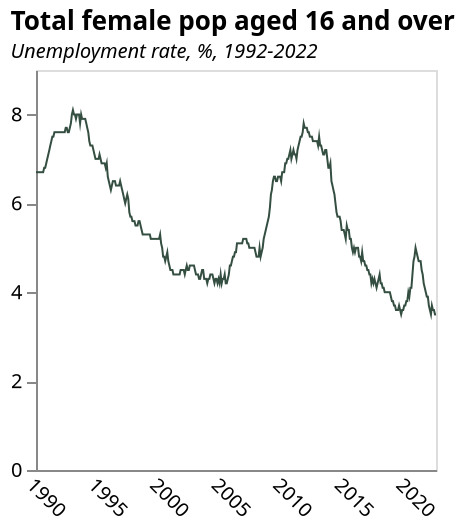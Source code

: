 {
  "$schema": "https://vega.github.io/schema/vega-lite/v5.json",
  "title": {
    "text": "Total female pop aged 16 and over ",
    "subtitle": "Unemployment rate, %, 1992-2022",
    "subtitleFontStyle": "italic",
    "subtitleFontSize": 10,
    "anchor": "start",
    "color": "black"
  },
  "data": {
    "values": [
      {
        "date": "1990 JAN",
        "label": "1989 DEC-FEB",
        "month": "January",
        "quarter": "",
        "sourceDataset": "LMS",
        "updateDate": "2015-10-13T23:00:00.000Z",
        "value": "6.7",
        "year": "1990"
      },
      {
        "date": "1990 FEB",
        "label": "1990 JAN-MAR",
        "month": "February",
        "quarter": "",
        "sourceDataset": "LMS",
        "updateDate": "2015-10-13T23:00:00.000Z",
        "value": "6.7",
        "year": "1990"
      },
      {
        "date": "1990 MAR",
        "label": "1990 FEB-APR",
        "month": "March",
        "quarter": "",
        "sourceDataset": "LMS",
        "updateDate": "2015-10-13T23:00:00.000Z",
        "value": "6.7",
        "year": "1990"
      },
      {
        "date": "1990 APR",
        "label": "1990 MAR-MAY",
        "month": "April",
        "quarter": "",
        "sourceDataset": "LMS",
        "updateDate": "2015-10-13T23:00:00.000Z",
        "value": "6.7",
        "year": "1990"
      },
      {
        "date": "1990 MAY",
        "label": "1990 APR-JUN",
        "month": "May",
        "quarter": "",
        "sourceDataset": "LMS",
        "updateDate": "2015-10-13T23:00:00.000Z",
        "value": "6.7",
        "year": "1990"
      },
      {
        "date": "1990 JUN",
        "label": "1990 MAY-JUL",
        "month": "June",
        "quarter": "",
        "sourceDataset": "LMS",
        "updateDate": "2015-10-13T23:00:00.000Z",
        "value": "6.7",
        "year": "1990"
      },
      {
        "date": "1990 JUL",
        "label": "1990 JUN-AUG",
        "month": "July",
        "quarter": "",
        "sourceDataset": "LMS",
        "updateDate": "2015-10-13T23:00:00.000Z",
        "value": "6.7",
        "year": "1990"
      },
      {
        "date": "1990 AUG",
        "label": "1990 JUL-SEP",
        "month": "August",
        "quarter": "",
        "sourceDataset": "LMS",
        "updateDate": "2015-10-13T23:00:00.000Z",
        "value": "6.7",
        "year": "1990"
      },
      {
        "date": "1990 SEP",
        "label": "1990 AUG-OCT",
        "month": "September",
        "quarter": "",
        "sourceDataset": "LMS",
        "updateDate": "2015-10-13T23:00:00.000Z",
        "value": "6.8",
        "year": "1990"
      },
      {
        "date": "1990 OCT",
        "label": "1990 SEP-NOV",
        "month": "October",
        "quarter": "",
        "sourceDataset": "LMS",
        "updateDate": "2015-10-13T23:00:00.000Z",
        "value": "6.8",
        "year": "1990"
      },
      {
        "date": "1990 NOV",
        "label": "1990 OCT-DEC",
        "month": "November",
        "quarter": "",
        "sourceDataset": "LMS",
        "updateDate": "2015-10-13T23:00:00.000Z",
        "value": "6.9",
        "year": "1990"
      },
      {
        "date": "1990 DEC",
        "label": "1990 NOV-JAN",
        "month": "December",
        "quarter": "",
        "sourceDataset": "LMS",
        "updateDate": "2015-10-13T23:00:00.000Z",
        "value": "7.0",
        "year": "1990"
      },
      {
        "date": "1991 JAN",
        "label": "1990 DEC-FEB",
        "month": "January",
        "quarter": "",
        "sourceDataset": "LMS",
        "updateDate": "2015-10-13T23:00:00.000Z",
        "value": "7.1",
        "year": "1991"
      },
      {
        "date": "1991 FEB",
        "label": "1991 JAN-MAR",
        "month": "February",
        "quarter": "",
        "sourceDataset": "LMS",
        "updateDate": "2015-10-13T23:00:00.000Z",
        "value": "7.2",
        "year": "1991"
      },
      {
        "date": "1991 MAR",
        "label": "1991 FEB-APR",
        "month": "March",
        "quarter": "",
        "sourceDataset": "LMS",
        "updateDate": "2015-10-13T23:00:00.000Z",
        "value": "7.3",
        "year": "1991"
      },
      {
        "date": "1991 APR",
        "label": "1991 MAR-MAY",
        "month": "April",
        "quarter": "",
        "sourceDataset": "LMS",
        "updateDate": "2015-10-13T23:00:00.000Z",
        "value": "7.4",
        "year": "1991"
      },
      {
        "date": "1991 MAY",
        "label": "1991 APR-JUN",
        "month": "May",
        "quarter": "",
        "sourceDataset": "LMS",
        "updateDate": "2015-10-13T23:00:00.000Z",
        "value": "7.5",
        "year": "1991"
      },
      {
        "date": "1991 JUN",
        "label": "1991 MAY-JUL",
        "month": "June",
        "quarter": "",
        "sourceDataset": "LMS",
        "updateDate": "2015-10-13T23:00:00.000Z",
        "value": "7.5",
        "year": "1991"
      },
      {
        "date": "1991 JUL",
        "label": "1991 JUN-AUG",
        "month": "July",
        "quarter": "",
        "sourceDataset": "LMS",
        "updateDate": "2015-10-13T23:00:00.000Z",
        "value": "7.6",
        "year": "1991"
      },
      {
        "date": "1991 AUG",
        "label": "1991 JUL-SEP",
        "month": "August",
        "quarter": "",
        "sourceDataset": "LMS",
        "updateDate": "2015-10-13T23:00:00.000Z",
        "value": "7.6",
        "year": "1991"
      },
      {
        "date": "1991 SEP",
        "label": "1991 AUG-OCT",
        "month": "September",
        "quarter": "",
        "sourceDataset": "LMS",
        "updateDate": "2015-10-13T23:00:00.000Z",
        "value": "7.6",
        "year": "1991"
      },
      {
        "date": "1991 OCT",
        "label": "1991 SEP-NOV",
        "month": "October",
        "quarter": "",
        "sourceDataset": "LMS",
        "updateDate": "2015-10-13T23:00:00.000Z",
        "value": "7.6",
        "year": "1991"
      },
      {
        "date": "1991 NOV",
        "label": "1991 OCT-DEC",
        "month": "November",
        "quarter": "",
        "sourceDataset": "LMS",
        "updateDate": "2015-10-13T23:00:00.000Z",
        "value": "7.6",
        "year": "1991"
      },
      {
        "date": "1991 DEC",
        "label": "1991 NOV-JAN",
        "month": "December",
        "quarter": "",
        "sourceDataset": "LMS",
        "updateDate": "2015-10-13T23:00:00.000Z",
        "value": "7.6",
        "year": "1991"
      },
      {
        "date": "1992 JAN",
        "label": "1991 DEC-FEB",
        "month": "January",
        "quarter": "",
        "sourceDataset": "LMS",
        "updateDate": "2015-10-13T23:00:00.000Z",
        "value": "7.6",
        "year": "1992"
      },
      {
        "date": "1992 FEB",
        "label": "1992 JAN-MAR",
        "month": "February",
        "quarter": "",
        "sourceDataset": "LMS",
        "updateDate": "2015-10-13T23:00:00.000Z",
        "value": "7.6",
        "year": "1992"
      },
      {
        "date": "1992 MAR",
        "label": "1992 FEB-APR",
        "month": "March",
        "quarter": "",
        "sourceDataset": "LMS",
        "updateDate": "2015-10-13T23:00:00.000Z",
        "value": "7.6",
        "year": "1992"
      },
      {
        "date": "1992 APR",
        "label": "1992 MAR-MAY",
        "month": "April",
        "quarter": "",
        "sourceDataset": "LMS",
        "updateDate": "2015-10-13T23:00:00.000Z",
        "value": "7.6",
        "year": "1992"
      },
      {
        "date": "1992 MAY",
        "label": "1992 APR-JUN",
        "month": "May",
        "quarter": "",
        "sourceDataset": "LMS",
        "updateDate": "2015-10-13T23:00:00.000Z",
        "value": "7.6",
        "year": "1992"
      },
      {
        "date": "1992 JUN",
        "label": "1992 MAY-JUL",
        "month": "June",
        "quarter": "",
        "sourceDataset": "LMS",
        "updateDate": "2015-10-13T23:00:00.000Z",
        "value": "7.7",
        "year": "1992"
      },
      {
        "date": "1992 JUL",
        "label": "1992 JUN-AUG",
        "month": "July",
        "quarter": "",
        "sourceDataset": "LMS",
        "updateDate": "2015-10-13T23:00:00.000Z",
        "value": "7.7",
        "year": "1992"
      },
      {
        "date": "1992 AUG",
        "label": "1992 JUL-SEP",
        "month": "August",
        "quarter": "",
        "sourceDataset": "LMS",
        "updateDate": "2015-10-13T23:00:00.000Z",
        "value": "7.6",
        "year": "1992"
      },
      {
        "date": "1992 SEP",
        "label": "1992 AUG-OCT",
        "month": "September",
        "quarter": "",
        "sourceDataset": "LMS",
        "updateDate": "2015-10-13T23:00:00.000Z",
        "value": "7.6",
        "year": "1992"
      },
      {
        "date": "1992 OCT",
        "label": "1992 SEP-NOV",
        "month": "October",
        "quarter": "",
        "sourceDataset": "LMS",
        "updateDate": "2015-10-13T23:00:00.000Z",
        "value": "7.7",
        "year": "1992"
      },
      {
        "date": "1992 NOV",
        "label": "1992 OCT-DEC",
        "month": "November",
        "quarter": "",
        "sourceDataset": "LMS",
        "updateDate": "2015-10-13T23:00:00.000Z",
        "value": "7.8",
        "year": "1992"
      },
      {
        "date": "1992 DEC",
        "label": "1992 NOV-JAN",
        "month": "December",
        "quarter": "",
        "sourceDataset": "LMS",
        "updateDate": "2015-10-13T23:00:00.000Z",
        "value": "8.0",
        "year": "1992"
      },
      {
        "date": "1993 JAN",
        "label": "1992 DEC-FEB",
        "month": "January",
        "quarter": "",
        "sourceDataset": "LMS",
        "updateDate": "2015-10-13T23:00:00.000Z",
        "value": "8.1",
        "year": "1993"
      },
      {
        "date": "1993 FEB",
        "label": "1993 JAN-MAR",
        "month": "February",
        "quarter": "",
        "sourceDataset": "LMS",
        "updateDate": "2015-10-13T23:00:00.000Z",
        "value": "8.0",
        "year": "1993"
      },
      {
        "date": "1993 MAR",
        "label": "1993 FEB-APR",
        "month": "March",
        "quarter": "",
        "sourceDataset": "LMS",
        "updateDate": "2015-10-13T23:00:00.000Z",
        "value": "8.0",
        "year": "1993"
      },
      {
        "date": "1993 APR",
        "label": "1993 MAR-MAY",
        "month": "April",
        "quarter": "",
        "sourceDataset": "LMS",
        "updateDate": "2015-10-13T23:00:00.000Z",
        "value": "7.9",
        "year": "1993"
      },
      {
        "date": "1993 MAY",
        "label": "1993 APR-JUN",
        "month": "May",
        "quarter": "",
        "sourceDataset": "LMS",
        "updateDate": "2015-10-13T23:00:00.000Z",
        "value": "8.0",
        "year": "1993"
      },
      {
        "date": "1993 JUN",
        "label": "1993 MAY-JUL",
        "month": "June",
        "quarter": "",
        "sourceDataset": "LMS",
        "updateDate": "2015-10-13T23:00:00.000Z",
        "value": "8.0",
        "year": "1993"
      },
      {
        "date": "1993 JUL",
        "label": "1993 JUN-AUG",
        "month": "July",
        "quarter": "",
        "sourceDataset": "LMS",
        "updateDate": "2015-10-13T23:00:00.000Z",
        "value": "8.0",
        "year": "1993"
      },
      {
        "date": "1993 AUG",
        "label": "1993 JUL-SEP",
        "month": "August",
        "quarter": "",
        "sourceDataset": "LMS",
        "updateDate": "2015-10-13T23:00:00.000Z",
        "value": "7.8",
        "year": "1993"
      },
      {
        "date": "1993 SEP",
        "label": "1993 AUG-OCT",
        "month": "September",
        "quarter": "",
        "sourceDataset": "LMS",
        "updateDate": "2015-10-13T23:00:00.000Z",
        "value": "8.0",
        "year": "1993"
      },
      {
        "date": "1993 OCT",
        "label": "1993 SEP-NOV",
        "month": "October",
        "quarter": "",
        "sourceDataset": "LMS",
        "updateDate": "2015-10-13T23:00:00.000Z",
        "value": "7.9",
        "year": "1993"
      },
      {
        "date": "1993 NOV",
        "label": "1993 OCT-DEC",
        "month": "November",
        "quarter": "",
        "sourceDataset": "LMS",
        "updateDate": "2015-10-13T23:00:00.000Z",
        "value": "7.9",
        "year": "1993"
      },
      {
        "date": "1993 DEC",
        "label": "1993 NOV-JAN",
        "month": "December",
        "quarter": "",
        "sourceDataset": "LMS",
        "updateDate": "2015-10-13T23:00:00.000Z",
        "value": "7.9",
        "year": "1993"
      },
      {
        "date": "1994 JAN",
        "label": "1993 DEC-FEB",
        "month": "January",
        "quarter": "",
        "sourceDataset": "LMS",
        "updateDate": "2015-10-13T23:00:00.000Z",
        "value": "7.9",
        "year": "1994"
      },
      {
        "date": "1994 FEB",
        "label": "1994 JAN-MAR",
        "month": "February",
        "quarter": "",
        "sourceDataset": "LMS",
        "updateDate": "2015-10-13T23:00:00.000Z",
        "value": "7.8",
        "year": "1994"
      },
      {
        "date": "1994 MAR",
        "label": "1994 FEB-APR",
        "month": "March",
        "quarter": "",
        "sourceDataset": "LMS",
        "updateDate": "2015-10-13T23:00:00.000Z",
        "value": "7.7",
        "year": "1994"
      },
      {
        "date": "1994 APR",
        "label": "1994 MAR-MAY",
        "month": "April",
        "quarter": "",
        "sourceDataset": "LMS",
        "updateDate": "2015-10-13T23:00:00.000Z",
        "value": "7.6",
        "year": "1994"
      },
      {
        "date": "1994 MAY",
        "label": "1994 APR-JUN",
        "month": "May",
        "quarter": "",
        "sourceDataset": "LMS",
        "updateDate": "2015-10-13T23:00:00.000Z",
        "value": "7.4",
        "year": "1994"
      },
      {
        "date": "1994 JUN",
        "label": "1994 MAY-JUL",
        "month": "June",
        "quarter": "",
        "sourceDataset": "LMS",
        "updateDate": "2015-10-13T23:00:00.000Z",
        "value": "7.3",
        "year": "1994"
      },
      {
        "date": "1994 JUL",
        "label": "1994 JUN-AUG",
        "month": "July",
        "quarter": "",
        "sourceDataset": "LMS",
        "updateDate": "2015-10-13T23:00:00.000Z",
        "value": "7.3",
        "year": "1994"
      },
      {
        "date": "1994 AUG",
        "label": "1994 JUL-SEP",
        "month": "August",
        "quarter": "",
        "sourceDataset": "LMS",
        "updateDate": "2015-10-13T23:00:00.000Z",
        "value": "7.3",
        "year": "1994"
      },
      {
        "date": "1994 SEP",
        "label": "1994 AUG-OCT",
        "month": "September",
        "quarter": "",
        "sourceDataset": "LMS",
        "updateDate": "2015-10-13T23:00:00.000Z",
        "value": "7.2",
        "year": "1994"
      },
      {
        "date": "1994 OCT",
        "label": "1994 SEP-NOV",
        "month": "October",
        "quarter": "",
        "sourceDataset": "LMS",
        "updateDate": "2015-10-13T23:00:00.000Z",
        "value": "7.1",
        "year": "1994"
      },
      {
        "date": "1994 NOV",
        "label": "1994 OCT-DEC",
        "month": "November",
        "quarter": "",
        "sourceDataset": "LMS",
        "updateDate": "2015-10-13T23:00:00.000Z",
        "value": "7.0",
        "year": "1994"
      },
      {
        "date": "1994 DEC",
        "label": "1994 NOV-JAN",
        "month": "December",
        "quarter": "",
        "sourceDataset": "LMS",
        "updateDate": "2015-10-13T23:00:00.000Z",
        "value": "7.0",
        "year": "1994"
      },
      {
        "date": "1995 JAN",
        "label": "1994 DEC-FEB",
        "month": "January",
        "quarter": "",
        "sourceDataset": "LMS",
        "updateDate": "2015-10-13T23:00:00.000Z",
        "value": "7.0",
        "year": "1995"
      },
      {
        "date": "1995 FEB",
        "label": "1995 JAN-MAR",
        "month": "February",
        "quarter": "",
        "sourceDataset": "LMS",
        "updateDate": "2015-10-13T23:00:00.000Z",
        "value": "7.0",
        "year": "1995"
      },
      {
        "date": "1995 MAR",
        "label": "1995 FEB-APR",
        "month": "March",
        "quarter": "",
        "sourceDataset": "LMS",
        "updateDate": "2015-10-13T23:00:00.000Z",
        "value": "7.1",
        "year": "1995"
      },
      {
        "date": "1995 APR",
        "label": "1995 MAR-MAY",
        "month": "April",
        "quarter": "",
        "sourceDataset": "LMS",
        "updateDate": "2015-10-13T23:00:00.000Z",
        "value": "7.0",
        "year": "1995"
      },
      {
        "date": "1995 MAY",
        "label": "1995 APR-JUN",
        "month": "May",
        "quarter": "",
        "sourceDataset": "LMS",
        "updateDate": "2015-10-13T23:00:00.000Z",
        "value": "6.9",
        "year": "1995"
      },
      {
        "date": "1995 JUN",
        "label": "1995 MAY-JUL",
        "month": "June",
        "quarter": "",
        "sourceDataset": "LMS",
        "updateDate": "2015-10-13T23:00:00.000Z",
        "value": "6.9",
        "year": "1995"
      },
      {
        "date": "1995 JUL",
        "label": "1995 JUN-AUG",
        "month": "July",
        "quarter": "",
        "sourceDataset": "LMS",
        "updateDate": "2015-10-13T23:00:00.000Z",
        "value": "6.9",
        "year": "1995"
      },
      {
        "date": "1995 AUG",
        "label": "1995 JUL-SEP",
        "month": "August",
        "quarter": "",
        "sourceDataset": "LMS",
        "updateDate": "2015-10-13T23:00:00.000Z",
        "value": "6.9",
        "year": "1995"
      },
      {
        "date": "1995 SEP",
        "label": "1995 AUG-OCT",
        "month": "September",
        "quarter": "",
        "sourceDataset": "LMS",
        "updateDate": "2015-10-13T23:00:00.000Z",
        "value": "6.8",
        "year": "1995"
      },
      {
        "date": "1995 OCT",
        "label": "1995 SEP-NOV",
        "month": "October",
        "quarter": "",
        "sourceDataset": "LMS",
        "updateDate": "2015-10-13T23:00:00.000Z",
        "value": "6.9",
        "year": "1995"
      },
      {
        "date": "1995 NOV",
        "label": "1995 OCT-DEC",
        "month": "November",
        "quarter": "",
        "sourceDataset": "LMS",
        "updateDate": "2015-10-13T23:00:00.000Z",
        "value": "6.6",
        "year": "1995"
      },
      {
        "date": "1995 DEC",
        "label": "1995 NOV-JAN",
        "month": "December",
        "quarter": "",
        "sourceDataset": "LMS",
        "updateDate": "2015-10-13T23:00:00.000Z",
        "value": "6.5",
        "year": "1995"
      },
      {
        "date": "1996 JAN",
        "label": "1995 DEC-FEB",
        "month": "January",
        "quarter": "",
        "sourceDataset": "LMS",
        "updateDate": "2015-10-13T23:00:00.000Z",
        "value": "6.4",
        "year": "1996"
      },
      {
        "date": "1996 FEB",
        "label": "1996 JAN-MAR",
        "month": "February",
        "quarter": "",
        "sourceDataset": "LMS",
        "updateDate": "2015-10-13T23:00:00.000Z",
        "value": "6.3",
        "year": "1996"
      },
      {
        "date": "1996 MAR",
        "label": "1996 FEB-APR",
        "month": "March",
        "quarter": "",
        "sourceDataset": "LMS",
        "updateDate": "2015-10-13T23:00:00.000Z",
        "value": "6.4",
        "year": "1996"
      },
      {
        "date": "1996 APR",
        "label": "1996 MAR-MAY",
        "month": "April",
        "quarter": "",
        "sourceDataset": "LMS",
        "updateDate": "2015-10-13T23:00:00.000Z",
        "value": "6.5",
        "year": "1996"
      },
      {
        "date": "1996 MAY",
        "label": "1996 APR-JUN",
        "month": "May",
        "quarter": "",
        "sourceDataset": "LMS",
        "updateDate": "2015-10-13T23:00:00.000Z",
        "value": "6.5",
        "year": "1996"
      },
      {
        "date": "1996 JUN",
        "label": "1996 MAY-JUL",
        "month": "June",
        "quarter": "",
        "sourceDataset": "LMS",
        "updateDate": "2015-10-13T23:00:00.000Z",
        "value": "6.5",
        "year": "1996"
      },
      {
        "date": "1996 JUL",
        "label": "1996 JUN-AUG",
        "month": "July",
        "quarter": "",
        "sourceDataset": "LMS",
        "updateDate": "2015-10-13T23:00:00.000Z",
        "value": "6.4",
        "year": "1996"
      },
      {
        "date": "1996 AUG",
        "label": "1996 JUL-SEP",
        "month": "August",
        "quarter": "",
        "sourceDataset": "LMS",
        "updateDate": "2015-10-13T23:00:00.000Z",
        "value": "6.4",
        "year": "1996"
      },
      {
        "date": "1996 SEP",
        "label": "1996 AUG-OCT",
        "month": "September",
        "quarter": "",
        "sourceDataset": "LMS",
        "updateDate": "2015-10-13T23:00:00.000Z",
        "value": "6.4",
        "year": "1996"
      },
      {
        "date": "1996 OCT",
        "label": "1996 SEP-NOV",
        "month": "October",
        "quarter": "",
        "sourceDataset": "LMS",
        "updateDate": "2015-10-13T23:00:00.000Z",
        "value": "6.4",
        "year": "1996"
      },
      {
        "date": "1996 NOV",
        "label": "1996 OCT-DEC",
        "month": "November",
        "quarter": "",
        "sourceDataset": "LMS",
        "updateDate": "2015-10-13T23:00:00.000Z",
        "value": "6.5",
        "year": "1996"
      },
      {
        "date": "1996 DEC",
        "label": "1996 NOV-JAN",
        "month": "December",
        "quarter": "",
        "sourceDataset": "LMS",
        "updateDate": "2015-10-13T23:00:00.000Z",
        "value": "6.4",
        "year": "1996"
      },
      {
        "date": "1997 JAN",
        "label": "1996 DEC-FEB",
        "month": "January",
        "quarter": "",
        "sourceDataset": "LMS",
        "updateDate": "2015-10-13T23:00:00.000Z",
        "value": "6.3",
        "year": "1997"
      },
      {
        "date": "1997 FEB",
        "label": "1997 JAN-MAR",
        "month": "February",
        "quarter": "",
        "sourceDataset": "LMS",
        "updateDate": "2015-10-13T23:00:00.000Z",
        "value": "6.2",
        "year": "1997"
      },
      {
        "date": "1997 MAR",
        "label": "1997 FEB-APR",
        "month": "March",
        "quarter": "",
        "sourceDataset": "LMS",
        "updateDate": "2015-10-13T23:00:00.000Z",
        "value": "6.1",
        "year": "1997"
      },
      {
        "date": "1997 APR",
        "label": "1997 MAR-MAY",
        "month": "April",
        "quarter": "",
        "sourceDataset": "LMS",
        "updateDate": "2015-10-13T23:00:00.000Z",
        "value": "6.0",
        "year": "1997"
      },
      {
        "date": "1997 MAY",
        "label": "1997 APR-JUN",
        "month": "May",
        "quarter": "",
        "sourceDataset": "LMS",
        "updateDate": "2015-10-13T23:00:00.000Z",
        "value": "6.1",
        "year": "1997"
      },
      {
        "date": "1997 JUN",
        "label": "1997 MAY-JUL",
        "month": "June",
        "quarter": "",
        "sourceDataset": "LMS",
        "updateDate": "2015-10-13T23:00:00.000Z",
        "value": "6.2",
        "year": "1997"
      },
      {
        "date": "1997 JUL",
        "label": "1997 JUN-AUG",
        "month": "July",
        "quarter": "",
        "sourceDataset": "LMS",
        "updateDate": "2015-10-13T23:00:00.000Z",
        "value": "6.1",
        "year": "1997"
      },
      {
        "date": "1997 AUG",
        "label": "1997 JUL-SEP",
        "month": "August",
        "quarter": "",
        "sourceDataset": "LMS",
        "updateDate": "2015-10-13T23:00:00.000Z",
        "value": "5.8",
        "year": "1997"
      },
      {
        "date": "1997 SEP",
        "label": "1997 AUG-OCT",
        "month": "September",
        "quarter": "",
        "sourceDataset": "LMS",
        "updateDate": "2015-10-13T23:00:00.000Z",
        "value": "5.7",
        "year": "1997"
      },
      {
        "date": "1997 OCT",
        "label": "1997 SEP-NOV",
        "month": "October",
        "quarter": "",
        "sourceDataset": "LMS",
        "updateDate": "2015-10-13T23:00:00.000Z",
        "value": "5.7",
        "year": "1997"
      },
      {
        "date": "1997 NOV",
        "label": "1997 OCT-DEC",
        "month": "November",
        "quarter": "",
        "sourceDataset": "LMS",
        "updateDate": "2015-10-13T23:00:00.000Z",
        "value": "5.6",
        "year": "1997"
      },
      {
        "date": "1997 DEC",
        "label": "1997 NOV-JAN",
        "month": "December",
        "quarter": "",
        "sourceDataset": "LMS",
        "updateDate": "2015-10-13T23:00:00.000Z",
        "value": "5.6",
        "year": "1997"
      },
      {
        "date": "1998 JAN",
        "label": "1997 DEC-FEB",
        "month": "January",
        "quarter": "",
        "sourceDataset": "LMS",
        "updateDate": "2015-10-13T23:00:00.000Z",
        "value": "5.6",
        "year": "1998"
      },
      {
        "date": "1998 FEB",
        "label": "1998 JAN-MAR",
        "month": "February",
        "quarter": "",
        "sourceDataset": "LMS",
        "updateDate": "2015-10-13T23:00:00.000Z",
        "value": "5.5",
        "year": "1998"
      },
      {
        "date": "1998 MAR",
        "label": "1998 FEB-APR",
        "month": "March",
        "quarter": "",
        "sourceDataset": "LMS",
        "updateDate": "2015-10-13T23:00:00.000Z",
        "value": "5.5",
        "year": "1998"
      },
      {
        "date": "1998 APR",
        "label": "1998 MAR-MAY",
        "month": "April",
        "quarter": "",
        "sourceDataset": "LMS",
        "updateDate": "2015-10-13T23:00:00.000Z",
        "value": "5.5",
        "year": "1998"
      },
      {
        "date": "1998 MAY",
        "label": "1998 APR-JUN",
        "month": "May",
        "quarter": "",
        "sourceDataset": "LMS",
        "updateDate": "2015-10-13T23:00:00.000Z",
        "value": "5.6",
        "year": "1998"
      },
      {
        "date": "1998 JUN",
        "label": "1998 MAY-JUL",
        "month": "June",
        "quarter": "",
        "sourceDataset": "LMS",
        "updateDate": "2015-10-13T23:00:00.000Z",
        "value": "5.6",
        "year": "1998"
      },
      {
        "date": "1998 JUL",
        "label": "1998 JUN-AUG",
        "month": "July",
        "quarter": "",
        "sourceDataset": "LMS",
        "updateDate": "2015-10-13T23:00:00.000Z",
        "value": "5.5",
        "year": "1998"
      },
      {
        "date": "1998 AUG",
        "label": "1998 JUL-SEP",
        "month": "August",
        "quarter": "",
        "sourceDataset": "LMS",
        "updateDate": "2015-10-13T23:00:00.000Z",
        "value": "5.4",
        "year": "1998"
      },
      {
        "date": "1998 SEP",
        "label": "1998 AUG-OCT",
        "month": "September",
        "quarter": "",
        "sourceDataset": "LMS",
        "updateDate": "2015-10-13T23:00:00.000Z",
        "value": "5.3",
        "year": "1998"
      },
      {
        "date": "1998 OCT",
        "label": "1998 SEP-NOV",
        "month": "October",
        "quarter": "",
        "sourceDataset": "LMS",
        "updateDate": "2015-10-13T23:00:00.000Z",
        "value": "5.3",
        "year": "1998"
      },
      {
        "date": "1998 NOV",
        "label": "1998 OCT-DEC",
        "month": "November",
        "quarter": "",
        "sourceDataset": "LMS",
        "updateDate": "2015-10-13T23:00:00.000Z",
        "value": "5.3",
        "year": "1998"
      },
      {
        "date": "1998 DEC",
        "label": "1998 NOV-JAN",
        "month": "December",
        "quarter": "",
        "sourceDataset": "LMS",
        "updateDate": "2015-10-13T23:00:00.000Z",
        "value": "5.3",
        "year": "1998"
      },
      {
        "date": "1999 JAN",
        "label": "1998 DEC-FEB",
        "month": "January",
        "quarter": "",
        "sourceDataset": "LMS",
        "updateDate": "2015-10-13T23:00:00.000Z",
        "value": "5.3",
        "year": "1999"
      },
      {
        "date": "1999 FEB",
        "label": "1999 JAN-MAR",
        "month": "February",
        "quarter": "",
        "sourceDataset": "LMS",
        "updateDate": "2015-10-13T23:00:00.000Z",
        "value": "5.3",
        "year": "1999"
      },
      {
        "date": "1999 MAR",
        "label": "1999 FEB-APR",
        "month": "March",
        "quarter": "",
        "sourceDataset": "LMS",
        "updateDate": "2015-10-13T23:00:00.000Z",
        "value": "5.3",
        "year": "1999"
      },
      {
        "date": "1999 APR",
        "label": "1999 MAR-MAY",
        "month": "April",
        "quarter": "",
        "sourceDataset": "LMS",
        "updateDate": "2015-10-13T23:00:00.000Z",
        "value": "5.3",
        "year": "1999"
      },
      {
        "date": "1999 MAY",
        "label": "1999 APR-JUN",
        "month": "May",
        "quarter": "",
        "sourceDataset": "LMS",
        "updateDate": "2015-10-13T23:00:00.000Z",
        "value": "5.2",
        "year": "1999"
      },
      {
        "date": "1999 JUN",
        "label": "1999 MAY-JUL",
        "month": "June",
        "quarter": "",
        "sourceDataset": "LMS",
        "updateDate": "2015-10-13T23:00:00.000Z",
        "value": "5.2",
        "year": "1999"
      },
      {
        "date": "1999 JUL",
        "label": "1999 JUN-AUG",
        "month": "July",
        "quarter": "",
        "sourceDataset": "LMS",
        "updateDate": "2015-10-13T23:00:00.000Z",
        "value": "5.2",
        "year": "1999"
      },
      {
        "date": "1999 AUG",
        "label": "1999 JUL-SEP",
        "month": "August",
        "quarter": "",
        "sourceDataset": "LMS",
        "updateDate": "2015-10-13T23:00:00.000Z",
        "value": "5.2",
        "year": "1999"
      },
      {
        "date": "1999 SEP",
        "label": "1999 AUG-OCT",
        "month": "September",
        "quarter": "",
        "sourceDataset": "LMS",
        "updateDate": "2015-10-13T23:00:00.000Z",
        "value": "5.2",
        "year": "1999"
      },
      {
        "date": "1999 OCT",
        "label": "1999 SEP-NOV",
        "month": "October",
        "quarter": "",
        "sourceDataset": "LMS",
        "updateDate": "2015-10-13T23:00:00.000Z",
        "value": "5.2",
        "year": "1999"
      },
      {
        "date": "1999 NOV",
        "label": "1999 OCT-DEC",
        "month": "November",
        "quarter": "",
        "sourceDataset": "LMS",
        "updateDate": "2015-10-13T23:00:00.000Z",
        "value": "5.2",
        "year": "1999"
      },
      {
        "date": "1999 DEC",
        "label": "1999 NOV-JAN",
        "month": "December",
        "quarter": "",
        "sourceDataset": "LMS",
        "updateDate": "2015-10-13T23:00:00.000Z",
        "value": "5.2",
        "year": "1999"
      },
      {
        "date": "2000 JAN",
        "label": "1999 DEC-FEB",
        "month": "January",
        "quarter": "",
        "sourceDataset": "LMS",
        "updateDate": "2015-10-13T23:00:00.000Z",
        "value": "5.2",
        "year": "2000"
      },
      {
        "date": "2000 FEB",
        "label": "2000 JAN-MAR",
        "month": "February",
        "quarter": "",
        "sourceDataset": "LMS",
        "updateDate": "2015-10-13T23:00:00.000Z",
        "value": "5.3",
        "year": "2000"
      },
      {
        "date": "2000 MAR",
        "label": "2000 FEB-APR",
        "month": "March",
        "quarter": "",
        "sourceDataset": "LMS",
        "updateDate": "2015-10-13T23:00:00.000Z",
        "value": "5.1",
        "year": "2000"
      },
      {
        "date": "2000 APR",
        "label": "2000 MAR-MAY",
        "month": "April",
        "quarter": "",
        "sourceDataset": "LMS",
        "updateDate": "2015-10-13T23:00:00.000Z",
        "value": "5.0",
        "year": "2000"
      },
      {
        "date": "2000 MAY",
        "label": "2000 APR-JUN",
        "month": "May",
        "quarter": "",
        "sourceDataset": "LMS",
        "updateDate": "2015-10-13T23:00:00.000Z",
        "value": "4.8",
        "year": "2000"
      },
      {
        "date": "2000 JUN",
        "label": "2000 MAY-JUL",
        "month": "June",
        "quarter": "",
        "sourceDataset": "LMS",
        "updateDate": "2015-10-13T23:00:00.000Z",
        "value": "4.8",
        "year": "2000"
      },
      {
        "date": "2000 JUL",
        "label": "2000 JUN-AUG",
        "month": "July",
        "quarter": "",
        "sourceDataset": "LMS",
        "updateDate": "2015-10-13T23:00:00.000Z",
        "value": "4.7",
        "year": "2000"
      },
      {
        "date": "2000 AUG",
        "label": "2000 JUL-SEP",
        "month": "August",
        "quarter": "",
        "sourceDataset": "LMS",
        "updateDate": "2015-10-13T23:00:00.000Z",
        "value": "4.8",
        "year": "2000"
      },
      {
        "date": "2000 SEP",
        "label": "2000 AUG-OCT",
        "month": "September",
        "quarter": "",
        "sourceDataset": "LMS",
        "updateDate": "2015-10-13T23:00:00.000Z",
        "value": "4.9",
        "year": "2000"
      },
      {
        "date": "2000 OCT",
        "label": "2000 SEP-NOV",
        "month": "October",
        "quarter": "",
        "sourceDataset": "LMS",
        "updateDate": "2015-10-13T23:00:00.000Z",
        "value": "4.7",
        "year": "2000"
      },
      {
        "date": "2000 NOV",
        "label": "2000 OCT-DEC",
        "month": "November",
        "quarter": "",
        "sourceDataset": "LMS",
        "updateDate": "2015-10-13T23:00:00.000Z",
        "value": "4.6",
        "year": "2000"
      },
      {
        "date": "2000 DEC",
        "label": "2000 NOV-JAN",
        "month": "December",
        "quarter": "",
        "sourceDataset": "LMS",
        "updateDate": "2015-10-13T23:00:00.000Z",
        "value": "4.5",
        "year": "2000"
      },
      {
        "date": "2001 JAN",
        "label": "2000 DEC-FEB",
        "month": "January",
        "quarter": "",
        "sourceDataset": "LMS",
        "updateDate": "2015-10-13T23:00:00.000Z",
        "value": "4.5",
        "year": "2001"
      },
      {
        "date": "2001 FEB",
        "label": "2001 JAN-MAR",
        "month": "February",
        "quarter": "",
        "sourceDataset": "LMS",
        "updateDate": "2015-10-13T23:00:00.000Z",
        "value": "4.5",
        "year": "2001"
      },
      {
        "date": "2001 MAR",
        "label": "2001 FEB-APR",
        "month": "March",
        "quarter": "",
        "sourceDataset": "LMS",
        "updateDate": "2015-10-13T23:00:00.000Z",
        "value": "4.4",
        "year": "2001"
      },
      {
        "date": "2001 APR",
        "label": "2001 MAR-MAY",
        "month": "April",
        "quarter": "",
        "sourceDataset": "LMS",
        "updateDate": "2015-10-13T23:00:00.000Z",
        "value": "4.4",
        "year": "2001"
      },
      {
        "date": "2001 MAY",
        "label": "2001 APR-JUN",
        "month": "May",
        "quarter": "",
        "sourceDataset": "LMS",
        "updateDate": "2015-10-13T23:00:00.000Z",
        "value": "4.4",
        "year": "2001"
      },
      {
        "date": "2001 JUN",
        "label": "2001 MAY-JUL",
        "month": "June",
        "quarter": "",
        "sourceDataset": "LMS",
        "updateDate": "2015-10-13T23:00:00.000Z",
        "value": "4.4",
        "year": "2001"
      },
      {
        "date": "2001 JUL",
        "label": "2001 JUN-AUG",
        "month": "July",
        "quarter": "",
        "sourceDataset": "LMS",
        "updateDate": "2015-10-13T23:00:00.000Z",
        "value": "4.4",
        "year": "2001"
      },
      {
        "date": "2001 AUG",
        "label": "2001 JUL-SEP",
        "month": "August",
        "quarter": "",
        "sourceDataset": "LMS",
        "updateDate": "2015-10-13T23:00:00.000Z",
        "value": "4.4",
        "year": "2001"
      },
      {
        "date": "2001 SEP",
        "label": "2001 AUG-OCT",
        "month": "September",
        "quarter": "",
        "sourceDataset": "LMS",
        "updateDate": "2015-10-13T23:00:00.000Z",
        "value": "4.4",
        "year": "2001"
      },
      {
        "date": "2001 OCT",
        "label": "2001 SEP-NOV",
        "month": "October",
        "quarter": "",
        "sourceDataset": "LMS",
        "updateDate": "2015-10-13T23:00:00.000Z",
        "value": "4.5",
        "year": "2001"
      },
      {
        "date": "2001 NOV",
        "label": "2001 OCT-DEC",
        "month": "November",
        "quarter": "",
        "sourceDataset": "LMS",
        "updateDate": "2015-10-13T23:00:00.000Z",
        "value": "4.5",
        "year": "2001"
      },
      {
        "date": "2001 DEC",
        "label": "2001 NOV-JAN",
        "month": "December",
        "quarter": "",
        "sourceDataset": "LMS",
        "updateDate": "2015-10-13T23:00:00.000Z",
        "value": "4.5",
        "year": "2001"
      },
      {
        "date": "2002 JAN",
        "label": "2001 DEC-FEB",
        "month": "January",
        "quarter": "",
        "sourceDataset": "LMS",
        "updateDate": "2015-10-13T23:00:00.000Z",
        "value": "4.5",
        "year": "2002"
      },
      {
        "date": "2002 FEB",
        "label": "2002 JAN-MAR",
        "month": "February",
        "quarter": "",
        "sourceDataset": "LMS",
        "updateDate": "2015-10-13T23:00:00.000Z",
        "value": "4.4",
        "year": "2002"
      },
      {
        "date": "2002 MAR",
        "label": "2002 FEB-APR",
        "month": "March",
        "quarter": "",
        "sourceDataset": "LMS",
        "updateDate": "2015-10-13T23:00:00.000Z",
        "value": "4.5",
        "year": "2002"
      },
      {
        "date": "2002 APR",
        "label": "2002 MAR-MAY",
        "month": "April",
        "quarter": "",
        "sourceDataset": "LMS",
        "updateDate": "2015-10-13T23:00:00.000Z",
        "value": "4.6",
        "year": "2002"
      },
      {
        "date": "2002 MAY",
        "label": "2002 APR-JUN",
        "month": "May",
        "quarter": "",
        "sourceDataset": "LMS",
        "updateDate": "2015-10-13T23:00:00.000Z",
        "value": "4.5",
        "year": "2002"
      },
      {
        "date": "2002 JUN",
        "label": "2002 MAY-JUL",
        "month": "June",
        "quarter": "",
        "sourceDataset": "LMS",
        "updateDate": "2015-10-13T23:00:00.000Z",
        "value": "4.5",
        "year": "2002"
      },
      {
        "date": "2002 JUL",
        "label": "2002 JUN-AUG",
        "month": "July",
        "quarter": "",
        "sourceDataset": "LMS",
        "updateDate": "2015-10-13T23:00:00.000Z",
        "value": "4.6",
        "year": "2002"
      },
      {
        "date": "2002 AUG",
        "label": "2002 JUL-SEP",
        "month": "August",
        "quarter": "",
        "sourceDataset": "LMS",
        "updateDate": "2015-10-13T23:00:00.000Z",
        "value": "4.6",
        "year": "2002"
      },
      {
        "date": "2002 SEP",
        "label": "2002 AUG-OCT",
        "month": "September",
        "quarter": "",
        "sourceDataset": "LMS",
        "updateDate": "2015-10-13T23:00:00.000Z",
        "value": "4.6",
        "year": "2002"
      },
      {
        "date": "2002 OCT",
        "label": "2002 SEP-NOV",
        "month": "October",
        "quarter": "",
        "sourceDataset": "LMS",
        "updateDate": "2015-10-13T23:00:00.000Z",
        "value": "4.6",
        "year": "2002"
      },
      {
        "date": "2002 NOV",
        "label": "2002 OCT-DEC",
        "month": "November",
        "quarter": "",
        "sourceDataset": "LMS",
        "updateDate": "2015-10-13T23:00:00.000Z",
        "value": "4.6",
        "year": "2002"
      },
      {
        "date": "2002 DEC",
        "label": "2002 NOV-JAN",
        "month": "December",
        "quarter": "",
        "sourceDataset": "LMS",
        "updateDate": "2015-10-13T23:00:00.000Z",
        "value": "4.5",
        "year": "2002"
      },
      {
        "date": "2003 JAN",
        "label": "2002 DEC-FEB",
        "month": "January",
        "quarter": "",
        "sourceDataset": "LMS",
        "updateDate": "2015-10-13T23:00:00.000Z",
        "value": "4.4",
        "year": "2003"
      },
      {
        "date": "2003 FEB",
        "label": "2003 JAN-MAR",
        "month": "February",
        "quarter": "",
        "sourceDataset": "LMS",
        "updateDate": "2015-10-13T23:00:00.000Z",
        "value": "4.4",
        "year": "2003"
      },
      {
        "date": "2003 MAR",
        "label": "2003 FEB-APR",
        "month": "March",
        "quarter": "",
        "sourceDataset": "LMS",
        "updateDate": "2015-10-13T23:00:00.000Z",
        "value": "4.4",
        "year": "2003"
      },
      {
        "date": "2003 APR",
        "label": "2003 MAR-MAY",
        "month": "April",
        "quarter": "",
        "sourceDataset": "LMS",
        "updateDate": "2015-10-13T23:00:00.000Z",
        "value": "4.3",
        "year": "2003"
      },
      {
        "date": "2003 MAY",
        "label": "2003 APR-JUN",
        "month": "May",
        "quarter": "",
        "sourceDataset": "LMS",
        "updateDate": "2015-10-13T23:00:00.000Z",
        "value": "4.3",
        "year": "2003"
      },
      {
        "date": "2003 JUN",
        "label": "2003 MAY-JUL",
        "month": "June",
        "quarter": "",
        "sourceDataset": "LMS",
        "updateDate": "2015-10-13T23:00:00.000Z",
        "value": "4.4",
        "year": "2003"
      },
      {
        "date": "2003 JUL",
        "label": "2003 JUN-AUG",
        "month": "July",
        "quarter": "",
        "sourceDataset": "LMS",
        "updateDate": "2015-10-13T23:00:00.000Z",
        "value": "4.5",
        "year": "2003"
      },
      {
        "date": "2003 AUG",
        "label": "2003 JUL-SEP",
        "month": "August",
        "quarter": "",
        "sourceDataset": "LMS",
        "updateDate": "2015-10-13T23:00:00.000Z",
        "value": "4.5",
        "year": "2003"
      },
      {
        "date": "2003 SEP",
        "label": "2003 AUG-OCT",
        "month": "September",
        "quarter": "",
        "sourceDataset": "LMS",
        "updateDate": "2015-10-13T23:00:00.000Z",
        "value": "4.3",
        "year": "2003"
      },
      {
        "date": "2003 OCT",
        "label": "2003 SEP-NOV",
        "month": "October",
        "quarter": "",
        "sourceDataset": "LMS",
        "updateDate": "2015-10-13T23:00:00.000Z",
        "value": "4.3",
        "year": "2003"
      },
      {
        "date": "2003 NOV",
        "label": "2003 OCT-DEC",
        "month": "November",
        "quarter": "",
        "sourceDataset": "LMS",
        "updateDate": "2015-10-13T23:00:00.000Z",
        "value": "4.3",
        "year": "2003"
      },
      {
        "date": "2003 DEC",
        "label": "2003 NOV-JAN",
        "month": "December",
        "quarter": "",
        "sourceDataset": "LMS",
        "updateDate": "2015-10-13T23:00:00.000Z",
        "value": "4.2",
        "year": "2003"
      },
      {
        "date": "2004 JAN",
        "label": "2003 DEC-FEB",
        "month": "January",
        "quarter": "",
        "sourceDataset": "LMS",
        "updateDate": "2015-10-13T23:00:00.000Z",
        "value": "4.3",
        "year": "2004"
      },
      {
        "date": "2004 FEB",
        "label": "2004 JAN-MAR",
        "month": "February",
        "quarter": "",
        "sourceDataset": "LMS",
        "updateDate": "2015-10-13T23:00:00.000Z",
        "value": "4.3",
        "year": "2004"
      },
      {
        "date": "2004 MAR",
        "label": "2004 FEB-APR",
        "month": "March",
        "quarter": "",
        "sourceDataset": "LMS",
        "updateDate": "2015-10-13T23:00:00.000Z",
        "value": "4.4",
        "year": "2004"
      },
      {
        "date": "2004 APR",
        "label": "2004 MAR-MAY",
        "month": "April",
        "quarter": "",
        "sourceDataset": "LMS",
        "updateDate": "2015-10-13T23:00:00.000Z",
        "value": "4.4",
        "year": "2004"
      },
      {
        "date": "2004 MAY",
        "label": "2004 APR-JUN",
        "month": "May",
        "quarter": "",
        "sourceDataset": "LMS",
        "updateDate": "2015-10-13T23:00:00.000Z",
        "value": "4.4",
        "year": "2004"
      },
      {
        "date": "2004 JUN",
        "label": "2004 MAY-JUL",
        "month": "June",
        "quarter": "",
        "sourceDataset": "LMS",
        "updateDate": "2015-10-13T23:00:00.000Z",
        "value": "4.3",
        "year": "2004"
      },
      {
        "date": "2004 JUL",
        "label": "2004 JUN-AUG",
        "month": "July",
        "quarter": "",
        "sourceDataset": "LMS",
        "updateDate": "2015-10-13T23:00:00.000Z",
        "value": "4.2",
        "year": "2004"
      },
      {
        "date": "2004 AUG",
        "label": "2004 JUL-SEP",
        "month": "August",
        "quarter": "",
        "sourceDataset": "LMS",
        "updateDate": "2015-10-13T23:00:00.000Z",
        "value": "4.3",
        "year": "2004"
      },
      {
        "date": "2004 SEP",
        "label": "2004 AUG-OCT",
        "month": "September",
        "quarter": "",
        "sourceDataset": "LMS",
        "updateDate": "2015-10-13T23:00:00.000Z",
        "value": "4.3",
        "year": "2004"
      },
      {
        "date": "2004 OCT",
        "label": "2004 SEP-NOV",
        "month": "October",
        "quarter": "",
        "sourceDataset": "LMS",
        "updateDate": "2015-10-13T23:00:00.000Z",
        "value": "4.2",
        "year": "2004"
      },
      {
        "date": "2004 NOV",
        "label": "2004 OCT-DEC",
        "month": "November",
        "quarter": "",
        "sourceDataset": "LMS",
        "updateDate": "2015-10-13T23:00:00.000Z",
        "value": "4.3",
        "year": "2004"
      },
      {
        "date": "2004 DEC",
        "label": "2004 NOV-JAN",
        "month": "December",
        "quarter": "",
        "sourceDataset": "LMS",
        "updateDate": "2015-10-13T23:00:00.000Z",
        "value": "4.2",
        "year": "2004"
      },
      {
        "date": "2005 JAN",
        "label": "2004 DEC-FEB",
        "month": "January",
        "quarter": "",
        "sourceDataset": "LMS",
        "updateDate": "2015-10-13T23:00:00.000Z",
        "value": "4.4",
        "year": "2005"
      },
      {
        "date": "2005 FEB",
        "label": "2005 JAN-MAR",
        "month": "February",
        "quarter": "",
        "sourceDataset": "LMS",
        "updateDate": "2015-10-13T23:00:00.000Z",
        "value": "4.2",
        "year": "2005"
      },
      {
        "date": "2005 MAR",
        "label": "2005 FEB-APR",
        "month": "March",
        "quarter": "",
        "sourceDataset": "LMS",
        "updateDate": "2015-10-13T23:00:00.000Z",
        "value": "4.3",
        "year": "2005"
      },
      {
        "date": "2005 APR",
        "label": "2005 MAR-MAY",
        "month": "April",
        "quarter": "",
        "sourceDataset": "LMS",
        "updateDate": "2015-10-13T23:00:00.000Z",
        "value": "4.3",
        "year": "2005"
      },
      {
        "date": "2005 MAY",
        "label": "2005 APR-JUN",
        "month": "May",
        "quarter": "",
        "sourceDataset": "LMS",
        "updateDate": "2015-10-13T23:00:00.000Z",
        "value": "4.4",
        "year": "2005"
      },
      {
        "date": "2005 JUN",
        "label": "2005 MAY-JUL",
        "month": "June",
        "quarter": "",
        "sourceDataset": "LMS",
        "updateDate": "2015-10-13T23:00:00.000Z",
        "value": "4.2",
        "year": "2005"
      },
      {
        "date": "2005 JUL",
        "label": "2005 JUN-AUG",
        "month": "July",
        "quarter": "",
        "sourceDataset": "LMS",
        "updateDate": "2015-10-13T23:00:00.000Z",
        "value": "4.2",
        "year": "2005"
      },
      {
        "date": "2005 AUG",
        "label": "2005 JUL-SEP",
        "month": "August",
        "quarter": "",
        "sourceDataset": "LMS",
        "updateDate": "2015-10-13T23:00:00.000Z",
        "value": "4.3",
        "year": "2005"
      },
      {
        "date": "2005 SEP",
        "label": "2005 AUG-OCT",
        "month": "September",
        "quarter": "",
        "sourceDataset": "LMS",
        "updateDate": "2015-10-13T23:00:00.000Z",
        "value": "4.4",
        "year": "2005"
      },
      {
        "date": "2005 OCT",
        "label": "2005 SEP-NOV",
        "month": "October",
        "quarter": "",
        "sourceDataset": "LMS",
        "updateDate": "2015-10-13T23:00:00.000Z",
        "value": "4.6",
        "year": "2005"
      },
      {
        "date": "2005 NOV",
        "label": "2005 OCT-DEC",
        "month": "November",
        "quarter": "",
        "sourceDataset": "LMS",
        "updateDate": "2015-10-13T23:00:00.000Z",
        "value": "4.6",
        "year": "2005"
      },
      {
        "date": "2005 DEC",
        "label": "2005 NOV-JAN",
        "month": "December",
        "quarter": "",
        "sourceDataset": "LMS",
        "updateDate": "2015-10-13T23:00:00.000Z",
        "value": "4.7",
        "year": "2005"
      },
      {
        "date": "2006 JAN",
        "label": "2005 DEC-FEB",
        "month": "January",
        "quarter": "",
        "sourceDataset": "LMS",
        "updateDate": "2015-10-13T23:00:00.000Z",
        "value": "4.8",
        "year": "2006"
      },
      {
        "date": "2006 FEB",
        "label": "2006 JAN-MAR",
        "month": "February",
        "quarter": "",
        "sourceDataset": "LMS",
        "updateDate": "2015-10-13T23:00:00.000Z",
        "value": "4.8",
        "year": "2006"
      },
      {
        "date": "2006 MAR",
        "label": "2006 FEB-APR",
        "month": "March",
        "quarter": "",
        "sourceDataset": "LMS",
        "updateDate": "2015-10-13T23:00:00.000Z",
        "value": "4.9",
        "year": "2006"
      },
      {
        "date": "2006 APR",
        "label": "2006 MAR-MAY",
        "month": "April",
        "quarter": "",
        "sourceDataset": "LMS",
        "updateDate": "2015-10-13T23:00:00.000Z",
        "value": "4.9",
        "year": "2006"
      },
      {
        "date": "2006 MAY",
        "label": "2006 APR-JUN",
        "month": "May",
        "quarter": "",
        "sourceDataset": "LMS",
        "updateDate": "2015-10-13T23:00:00.000Z",
        "value": "5.1",
        "year": "2006"
      },
      {
        "date": "2006 JUN",
        "label": "2006 MAY-JUL",
        "month": "June",
        "quarter": "",
        "sourceDataset": "LMS",
        "updateDate": "2015-10-13T23:00:00.000Z",
        "value": "5.1",
        "year": "2006"
      },
      {
        "date": "2006 JUL",
        "label": "2006 JUN-AUG",
        "month": "July",
        "quarter": "",
        "sourceDataset": "LMS",
        "updateDate": "2015-10-13T23:00:00.000Z",
        "value": "5.1",
        "year": "2006"
      },
      {
        "date": "2006 AUG",
        "label": "2006 JUL-SEP",
        "month": "August",
        "quarter": "",
        "sourceDataset": "LMS",
        "updateDate": "2015-10-13T23:00:00.000Z",
        "value": "5.1",
        "year": "2006"
      },
      {
        "date": "2006 SEP",
        "label": "2006 AUG-OCT",
        "month": "September",
        "quarter": "",
        "sourceDataset": "LMS",
        "updateDate": "2015-10-13T23:00:00.000Z",
        "value": "5.1",
        "year": "2006"
      },
      {
        "date": "2006 OCT",
        "label": "2006 SEP-NOV",
        "month": "October",
        "quarter": "",
        "sourceDataset": "LMS",
        "updateDate": "2015-10-13T23:00:00.000Z",
        "value": "5.1",
        "year": "2006"
      },
      {
        "date": "2006 NOV",
        "label": "2006 OCT-DEC",
        "month": "November",
        "quarter": "",
        "sourceDataset": "LMS",
        "updateDate": "2015-10-13T23:00:00.000Z",
        "value": "5.2",
        "year": "2006"
      },
      {
        "date": "2006 DEC",
        "label": "2006 NOV-JAN",
        "month": "December",
        "quarter": "",
        "sourceDataset": "LMS",
        "updateDate": "2015-10-13T23:00:00.000Z",
        "value": "5.2",
        "year": "2006"
      },
      {
        "date": "2007 JAN",
        "label": "2006 DEC-FEB",
        "month": "January",
        "quarter": "",
        "sourceDataset": "LMS",
        "updateDate": "2015-10-13T23:00:00.000Z",
        "value": "5.2",
        "year": "2007"
      },
      {
        "date": "2007 FEB",
        "label": "2007 JAN-MAR",
        "month": "February",
        "quarter": "",
        "sourceDataset": "LMS",
        "updateDate": "2015-10-13T23:00:00.000Z",
        "value": "5.2",
        "year": "2007"
      },
      {
        "date": "2007 MAR",
        "label": "2007 FEB-APR",
        "month": "March",
        "quarter": "",
        "sourceDataset": "LMS",
        "updateDate": "2015-10-13T23:00:00.000Z",
        "value": "5.1",
        "year": "2007"
      },
      {
        "date": "2007 APR",
        "label": "2007 MAR-MAY",
        "month": "April",
        "quarter": "",
        "sourceDataset": "LMS",
        "updateDate": "2015-10-13T23:00:00.000Z",
        "value": "5.1",
        "year": "2007"
      },
      {
        "date": "2007 MAY",
        "label": "2007 APR-JUN",
        "month": "May",
        "quarter": "",
        "sourceDataset": "LMS",
        "updateDate": "2015-10-13T23:00:00.000Z",
        "value": "5.0",
        "year": "2007"
      },
      {
        "date": "2007 JUN",
        "label": "2007 MAY-JUL",
        "month": "June",
        "quarter": "",
        "sourceDataset": "LMS",
        "updateDate": "2015-10-13T23:00:00.000Z",
        "value": "5.0",
        "year": "2007"
      },
      {
        "date": "2007 JUL",
        "label": "2007 JUN-AUG",
        "month": "July",
        "quarter": "",
        "sourceDataset": "LMS",
        "updateDate": "2015-10-13T23:00:00.000Z",
        "value": "5.0",
        "year": "2007"
      },
      {
        "date": "2007 AUG",
        "label": "2007 JUL-SEP",
        "month": "August",
        "quarter": "",
        "sourceDataset": "LMS",
        "updateDate": "2015-10-13T23:00:00.000Z",
        "value": "5.0",
        "year": "2007"
      },
      {
        "date": "2007 SEP",
        "label": "2007 AUG-OCT",
        "month": "September",
        "quarter": "",
        "sourceDataset": "LMS",
        "updateDate": "2015-10-13T23:00:00.000Z",
        "value": "5.0",
        "year": "2007"
      },
      {
        "date": "2007 OCT",
        "label": "2007 SEP-NOV",
        "month": "October",
        "quarter": "",
        "sourceDataset": "LMS",
        "updateDate": "2015-10-13T23:00:00.000Z",
        "value": "5.0",
        "year": "2007"
      },
      {
        "date": "2007 NOV",
        "label": "2007 OCT-DEC",
        "month": "November",
        "quarter": "",
        "sourceDataset": "LMS",
        "updateDate": "2015-10-13T23:00:00.000Z",
        "value": "4.9",
        "year": "2007"
      },
      {
        "date": "2007 DEC",
        "label": "2007 NOV-JAN",
        "month": "December",
        "quarter": "",
        "sourceDataset": "LMS",
        "updateDate": "2015-10-13T23:00:00.000Z",
        "value": "4.8",
        "year": "2007"
      },
      {
        "date": "2008 JAN",
        "label": "2007 DEC-FEB",
        "month": "January",
        "quarter": "",
        "sourceDataset": "LMS",
        "updateDate": "2015-10-13T23:00:00.000Z",
        "value": "4.8",
        "year": "2008"
      },
      {
        "date": "2008 FEB",
        "label": "2008 JAN-MAR",
        "month": "February",
        "quarter": "",
        "sourceDataset": "LMS",
        "updateDate": "2015-10-13T23:00:00.000Z",
        "value": "4.8",
        "year": "2008"
      },
      {
        "date": "2008 MAR",
        "label": "2008 FEB-APR",
        "month": "March",
        "quarter": "",
        "sourceDataset": "LMS",
        "updateDate": "2015-10-13T23:00:00.000Z",
        "value": "5.0",
        "year": "2008"
      },
      {
        "date": "2008 APR",
        "label": "2008 MAR-MAY",
        "month": "April",
        "quarter": "",
        "sourceDataset": "LMS",
        "updateDate": "2015-10-13T23:00:00.000Z",
        "value": "4.8",
        "year": "2008"
      },
      {
        "date": "2008 MAY",
        "label": "2008 APR-JUN",
        "month": "May",
        "quarter": "",
        "sourceDataset": "LMS",
        "updateDate": "2015-10-13T23:00:00.000Z",
        "value": "4.9",
        "year": "2008"
      },
      {
        "date": "2008 JUN",
        "label": "2008 MAY-JUL",
        "month": "June",
        "quarter": "",
        "sourceDataset": "LMS",
        "updateDate": "2015-10-13T23:00:00.000Z",
        "value": "5.0",
        "year": "2008"
      },
      {
        "date": "2008 JUL",
        "label": "2008 JUN-AUG",
        "month": "July",
        "quarter": "",
        "sourceDataset": "LMS",
        "updateDate": "2015-10-13T23:00:00.000Z",
        "value": "5.2",
        "year": "2008"
      },
      {
        "date": "2008 AUG",
        "label": "2008 JUL-SEP",
        "month": "August",
        "quarter": "",
        "sourceDataset": "LMS",
        "updateDate": "2015-10-13T23:00:00.000Z",
        "value": "5.3",
        "year": "2008"
      },
      {
        "date": "2008 SEP",
        "label": "2008 AUG-OCT",
        "month": "September",
        "quarter": "",
        "sourceDataset": "LMS",
        "updateDate": "2015-10-13T23:00:00.000Z",
        "value": "5.4",
        "year": "2008"
      },
      {
        "date": "2008 OCT",
        "label": "2008 SEP-NOV",
        "month": "October",
        "quarter": "",
        "sourceDataset": "LMS",
        "updateDate": "2015-10-13T23:00:00.000Z",
        "value": "5.5",
        "year": "2008"
      },
      {
        "date": "2008 NOV",
        "label": "2008 OCT-DEC",
        "month": "November",
        "quarter": "",
        "sourceDataset": "LMS",
        "updateDate": "2015-10-13T23:00:00.000Z",
        "value": "5.6",
        "year": "2008"
      },
      {
        "date": "2008 DEC",
        "label": "2008 NOV-JAN",
        "month": "December",
        "quarter": "",
        "sourceDataset": "LMS",
        "updateDate": "2015-10-13T23:00:00.000Z",
        "value": "5.7",
        "year": "2008"
      },
      {
        "date": "2009 JAN",
        "label": "2008 DEC-FEB",
        "month": "January",
        "quarter": "",
        "sourceDataset": "LMS",
        "updateDate": "2015-10-13T23:00:00.000Z",
        "value": "5.9",
        "year": "2009"
      },
      {
        "date": "2009 FEB",
        "label": "2009 JAN-MAR",
        "month": "February",
        "quarter": "",
        "sourceDataset": "LMS",
        "updateDate": "2015-10-13T23:00:00.000Z",
        "value": "6.2",
        "year": "2009"
      },
      {
        "date": "2009 MAR",
        "label": "2009 FEB-APR",
        "month": "March",
        "quarter": "",
        "sourceDataset": "LMS",
        "updateDate": "2015-10-13T23:00:00.000Z",
        "value": "6.3",
        "year": "2009"
      },
      {
        "date": "2009 APR",
        "label": "2009 MAR-MAY",
        "month": "April",
        "quarter": "",
        "sourceDataset": "LMS",
        "updateDate": "2015-10-13T23:00:00.000Z",
        "value": "6.5",
        "year": "2009"
      },
      {
        "date": "2009 MAY",
        "label": "2009 APR-JUN",
        "month": "May",
        "quarter": "",
        "sourceDataset": "LMS",
        "updateDate": "2015-10-13T23:00:00.000Z",
        "value": "6.6",
        "year": "2009"
      },
      {
        "date": "2009 JUN",
        "label": "2009 MAY-JUL",
        "month": "June",
        "quarter": "",
        "sourceDataset": "LMS",
        "updateDate": "2015-10-13T23:00:00.000Z",
        "value": "6.6",
        "year": "2009"
      },
      {
        "date": "2009 JUL",
        "label": "2009 JUN-AUG",
        "month": "July",
        "quarter": "",
        "sourceDataset": "LMS",
        "updateDate": "2015-10-13T23:00:00.000Z",
        "value": "6.5",
        "year": "2009"
      },
      {
        "date": "2009 AUG",
        "label": "2009 JUL-SEP",
        "month": "August",
        "quarter": "",
        "sourceDataset": "LMS",
        "updateDate": "2015-10-13T23:00:00.000Z",
        "value": "6.5",
        "year": "2009"
      },
      {
        "date": "2009 SEP",
        "label": "2009 AUG-OCT",
        "month": "September",
        "quarter": "",
        "sourceDataset": "LMS",
        "updateDate": "2015-10-13T23:00:00.000Z",
        "value": "6.6",
        "year": "2009"
      },
      {
        "date": "2009 OCT",
        "label": "2009 SEP-NOV",
        "month": "October",
        "quarter": "",
        "sourceDataset": "LMS",
        "updateDate": "2015-10-13T23:00:00.000Z",
        "value": "6.6",
        "year": "2009"
      },
      {
        "date": "2009 NOV",
        "label": "2009 OCT-DEC",
        "month": "November",
        "quarter": "",
        "sourceDataset": "LMS",
        "updateDate": "2015-10-13T23:00:00.000Z",
        "value": "6.6",
        "year": "2009"
      },
      {
        "date": "2009 DEC",
        "label": "2009 NOV-JAN",
        "month": "December",
        "quarter": "",
        "sourceDataset": "LMS",
        "updateDate": "2015-10-13T23:00:00.000Z",
        "value": "6.5",
        "year": "2009"
      },
      {
        "date": "2010 JAN",
        "label": "2009 DEC-FEB",
        "month": "January",
        "quarter": "",
        "sourceDataset": "LMS",
        "updateDate": "2015-10-13T23:00:00.000Z",
        "value": "6.7",
        "year": "2010"
      },
      {
        "date": "2010 FEB",
        "label": "2010 JAN-MAR",
        "month": "February",
        "quarter": "",
        "sourceDataset": "LMS",
        "updateDate": "2015-10-13T23:00:00.000Z",
        "value": "6.7",
        "year": "2010"
      },
      {
        "date": "2010 MAR",
        "label": "2010 FEB-APR",
        "month": "March",
        "quarter": "",
        "sourceDataset": "LMS",
        "updateDate": "2015-10-13T23:00:00.000Z",
        "value": "6.7",
        "year": "2010"
      },
      {
        "date": "2010 APR",
        "label": "2010 MAR-MAY",
        "month": "April",
        "quarter": "",
        "sourceDataset": "LMS",
        "updateDate": "2015-10-13T23:00:00.000Z",
        "value": "6.9",
        "year": "2010"
      },
      {
        "date": "2010 MAY",
        "label": "2010 APR-JUN",
        "month": "May",
        "quarter": "",
        "sourceDataset": "LMS",
        "updateDate": "2015-10-13T23:00:00.000Z",
        "value": "6.9",
        "year": "2010"
      },
      {
        "date": "2010 JUN",
        "label": "2010 MAY-JUL",
        "month": "June",
        "quarter": "",
        "sourceDataset": "LMS",
        "updateDate": "2015-10-13T23:00:00.000Z",
        "value": "7.0",
        "year": "2010"
      },
      {
        "date": "2010 JUL",
        "label": "2010 JUN-AUG",
        "month": "July",
        "quarter": "",
        "sourceDataset": "LMS",
        "updateDate": "2015-10-13T23:00:00.000Z",
        "value": "7.0",
        "year": "2010"
      },
      {
        "date": "2010 AUG",
        "label": "2010 JUL-SEP",
        "month": "August",
        "quarter": "",
        "sourceDataset": "LMS",
        "updateDate": "2015-10-13T23:00:00.000Z",
        "value": "7.1",
        "year": "2010"
      },
      {
        "date": "2010 SEP",
        "label": "2010 AUG-OCT",
        "month": "September",
        "quarter": "",
        "sourceDataset": "LMS",
        "updateDate": "2015-10-13T23:00:00.000Z",
        "value": "7.2",
        "year": "2010"
      },
      {
        "date": "2010 OCT",
        "label": "2010 SEP-NOV",
        "month": "October",
        "quarter": "",
        "sourceDataset": "LMS",
        "updateDate": "2015-10-13T23:00:00.000Z",
        "value": "7.0",
        "year": "2010"
      },
      {
        "date": "2010 NOV",
        "label": "2010 OCT-DEC",
        "month": "November",
        "quarter": "",
        "sourceDataset": "LMS",
        "updateDate": "2015-10-13T23:00:00.000Z",
        "value": "7.1",
        "year": "2010"
      },
      {
        "date": "2010 DEC",
        "label": "2010 NOV-JAN",
        "month": "December",
        "quarter": "",
        "sourceDataset": "LMS",
        "updateDate": "2015-10-13T23:00:00.000Z",
        "value": "7.2",
        "year": "2010"
      },
      {
        "date": "2011 JAN",
        "label": "2010 DEC-FEB",
        "month": "January",
        "quarter": "",
        "sourceDataset": "LMS",
        "updateDate": "2015-10-13T23:00:00.000Z",
        "value": "7.1",
        "year": "2011"
      },
      {
        "date": "2011 FEB",
        "label": "2011 JAN-MAR",
        "month": "February",
        "quarter": "",
        "sourceDataset": "LMS",
        "updateDate": "2015-10-13T23:00:00.000Z",
        "value": "7.1",
        "year": "2011"
      },
      {
        "date": "2011 MAR",
        "label": "2011 FEB-APR",
        "month": "March",
        "quarter": "",
        "sourceDataset": "LMS",
        "updateDate": "2015-10-13T23:00:00.000Z",
        "value": "7.0",
        "year": "2011"
      },
      {
        "date": "2011 APR",
        "label": "2011 MAR-MAY",
        "month": "April",
        "quarter": "",
        "sourceDataset": "LMS",
        "updateDate": "2015-10-13T23:00:00.000Z",
        "value": "7.2",
        "year": "2011"
      },
      {
        "date": "2011 MAY",
        "label": "2011 APR-JUN",
        "month": "May",
        "quarter": "",
        "sourceDataset": "LMS",
        "updateDate": "2015-10-13T23:00:00.000Z",
        "value": "7.3",
        "year": "2011"
      },
      {
        "date": "2011 JUN",
        "label": "2011 MAY-JUL",
        "month": "June",
        "quarter": "",
        "sourceDataset": "LMS",
        "updateDate": "2015-10-13T23:00:00.000Z",
        "value": "7.4",
        "year": "2011"
      },
      {
        "date": "2011 JUL",
        "label": "2011 JUN-AUG",
        "month": "July",
        "quarter": "",
        "sourceDataset": "LMS",
        "updateDate": "2015-10-13T23:00:00.000Z",
        "value": "7.5",
        "year": "2011"
      },
      {
        "date": "2011 AUG",
        "label": "2011 JUL-SEP",
        "month": "August",
        "quarter": "",
        "sourceDataset": "LMS",
        "updateDate": "2019-02-19T00:00:00.000Z",
        "value": "7.5",
        "year": "2011"
      },
      {
        "date": "2011 SEP",
        "label": "2011 AUG-OCT",
        "month": "September",
        "quarter": "",
        "sourceDataset": "LMS",
        "updateDate": "2015-10-13T23:00:00.000Z",
        "value": "7.6",
        "year": "2011"
      },
      {
        "date": "2011 OCT",
        "label": "2011 SEP-NOV",
        "month": "October",
        "quarter": "",
        "sourceDataset": "LMS",
        "updateDate": "2019-02-19T00:00:00.000Z",
        "value": "7.8",
        "year": "2011"
      },
      {
        "date": "2011 NOV",
        "label": "2011 OCT-DEC",
        "month": "November",
        "quarter": "",
        "sourceDataset": "LMS",
        "updateDate": "2015-10-13T23:00:00.000Z",
        "value": "7.7",
        "year": "2011"
      },
      {
        "date": "2011 DEC",
        "label": "2011 NOV-JAN",
        "month": "December",
        "quarter": "",
        "sourceDataset": "LMS",
        "updateDate": "2015-10-13T23:00:00.000Z",
        "value": "7.7",
        "year": "2011"
      },
      {
        "date": "2012 JAN",
        "label": "2011 DEC-FEB",
        "month": "January",
        "quarter": "",
        "sourceDataset": "LMS",
        "updateDate": "2015-10-13T23:00:00.000Z",
        "value": "7.7",
        "year": "2012"
      },
      {
        "date": "2012 FEB",
        "label": "2012 JAN-MAR",
        "month": "February",
        "quarter": "",
        "sourceDataset": "LMS",
        "updateDate": "2015-10-13T23:00:00.000Z",
        "value": "7.6",
        "year": "2012"
      },
      {
        "date": "2012 MAR",
        "label": "2012 FEB-APR",
        "month": "March",
        "quarter": "",
        "sourceDataset": "LMS",
        "updateDate": "2015-10-13T23:00:00.000Z",
        "value": "7.6",
        "year": "2012"
      },
      {
        "date": "2012 APR",
        "label": "2012 MAR-MAY",
        "month": "April",
        "quarter": "",
        "sourceDataset": "LMS",
        "updateDate": "2015-10-13T23:00:00.000Z",
        "value": "7.5",
        "year": "2012"
      },
      {
        "date": "2012 MAY",
        "label": "2012 APR-JUN",
        "month": "May",
        "quarter": "",
        "sourceDataset": "LMS",
        "updateDate": "2015-10-13T23:00:00.000Z",
        "value": "7.5",
        "year": "2012"
      },
      {
        "date": "2012 JUN",
        "label": "2012 MAY-JUL",
        "month": "June",
        "quarter": "",
        "sourceDataset": "LMS",
        "updateDate": "2015-10-13T23:00:00.000Z",
        "value": "7.5",
        "year": "2012"
      },
      {
        "date": "2012 JUL",
        "label": "2012 JUN-AUG",
        "month": "July",
        "quarter": "",
        "sourceDataset": "LMS",
        "updateDate": "2015-10-13T23:00:00.000Z",
        "value": "7.4",
        "year": "2012"
      },
      {
        "date": "2012 AUG",
        "label": "2012 JUL-SEP",
        "month": "August",
        "quarter": "",
        "sourceDataset": "LMS",
        "updateDate": "2015-10-13T23:00:00.000Z",
        "value": "7.4",
        "year": "2012"
      },
      {
        "date": "2012 SEP",
        "label": "2012 AUG-OCT",
        "month": "September",
        "quarter": "",
        "sourceDataset": "LMS",
        "updateDate": "2015-10-13T23:00:00.000Z",
        "value": "7.4",
        "year": "2012"
      },
      {
        "date": "2012 OCT",
        "label": "2012 SEP-NOV",
        "month": "October",
        "quarter": "",
        "sourceDataset": "LMS",
        "updateDate": "2015-10-13T23:00:00.000Z",
        "value": "7.4",
        "year": "2012"
      },
      {
        "date": "2012 NOV",
        "label": "2012 OCT-DEC",
        "month": "November",
        "quarter": "",
        "sourceDataset": "LMS",
        "updateDate": "2015-10-13T23:00:00.000Z",
        "value": "7.4",
        "year": "2012"
      },
      {
        "date": "2012 DEC",
        "label": "2012 NOV-JAN",
        "month": "December",
        "quarter": "",
        "sourceDataset": "LMS",
        "updateDate": "2015-10-13T23:00:00.000Z",
        "value": "7.3",
        "year": "2012"
      },
      {
        "date": "2013 JAN",
        "label": "2012 DEC-FEB",
        "month": "January",
        "quarter": "",
        "sourceDataset": "LMS",
        "updateDate": "2015-10-13T23:00:00.000Z",
        "value": "7.5",
        "year": "2013"
      },
      {
        "date": "2013 FEB",
        "label": "2013 JAN-MAR",
        "month": "February",
        "quarter": "",
        "sourceDataset": "LMS",
        "updateDate": "2015-10-13T23:00:00.000Z",
        "value": "7.3",
        "year": "2013"
      },
      {
        "date": "2013 MAR",
        "label": "2013 FEB-APR",
        "month": "March",
        "quarter": "",
        "sourceDataset": "LMS",
        "updateDate": "2015-10-13T23:00:00.000Z",
        "value": "7.3",
        "year": "2013"
      },
      {
        "date": "2013 APR",
        "label": "2013 MAR-MAY",
        "month": "April",
        "quarter": "",
        "sourceDataset": "LMS",
        "updateDate": "2015-10-13T23:00:00.000Z",
        "value": "7.2",
        "year": "2013"
      },
      {
        "date": "2013 MAY",
        "label": "2013 APR-JUN",
        "month": "May",
        "quarter": "",
        "sourceDataset": "LMS",
        "updateDate": "2016-05-18T08:30:00.000Z",
        "value": "7.1",
        "year": "2013"
      },
      {
        "date": "2013 JUN",
        "label": "2013 MAY-JUL",
        "month": "June",
        "quarter": "",
        "sourceDataset": "LMS",
        "updateDate": "2015-10-13T23:00:00.000Z",
        "value": "7.1",
        "year": "2013"
      },
      {
        "date": "2013 JUL",
        "label": "2013 JUN-AUG",
        "month": "July",
        "quarter": "",
        "sourceDataset": "LMS",
        "updateDate": "2015-10-13T23:00:00.000Z",
        "value": "7.2",
        "year": "2013"
      },
      {
        "date": "2013 AUG",
        "label": "2013 JUL-SEP",
        "month": "August",
        "quarter": "",
        "sourceDataset": "LMS",
        "updateDate": "2016-05-18T08:30:00.000Z",
        "value": "7.2",
        "year": "2013"
      },
      {
        "date": "2013 SEP",
        "label": "2013 AUG-OCT",
        "month": "September",
        "quarter": "",
        "sourceDataset": "LMS",
        "updateDate": "2015-10-13T23:00:00.000Z",
        "value": "7.0",
        "year": "2013"
      },
      {
        "date": "2013 OCT",
        "label": "2013 SEP-NOV",
        "month": "October",
        "quarter": "",
        "sourceDataset": "LMS",
        "updateDate": "2016-05-18T08:30:00.000Z",
        "value": "6.8",
        "year": "2013"
      },
      {
        "date": "2013 NOV",
        "label": "2013 OCT-DEC",
        "month": "November",
        "quarter": "",
        "sourceDataset": "LMS",
        "updateDate": "2015-10-13T23:00:00.000Z",
        "value": "6.8",
        "year": "2013"
      },
      {
        "date": "2013 DEC",
        "label": "2013 NOV-JAN",
        "month": "December",
        "quarter": "",
        "sourceDataset": "LMS",
        "updateDate": "2015-10-13T23:00:00.000Z",
        "value": "6.9",
        "year": "2013"
      },
      {
        "date": "2014 JAN",
        "label": "2013 DEC-FEB",
        "month": "January",
        "quarter": "",
        "sourceDataset": "LMS",
        "updateDate": "2015-10-13T23:00:00.000Z",
        "value": "6.5",
        "year": "2014"
      },
      {
        "date": "2014 FEB",
        "label": "2014 JAN-MAR",
        "month": "February",
        "quarter": "",
        "sourceDataset": "LMS",
        "updateDate": "2015-10-13T23:00:00.000Z",
        "value": "6.4",
        "year": "2014"
      },
      {
        "date": "2014 MAR",
        "label": "2014 FEB-APR",
        "month": "March",
        "quarter": "",
        "sourceDataset": "LMS",
        "updateDate": "2015-10-13T23:00:00.000Z",
        "value": "6.3",
        "year": "2014"
      },
      {
        "date": "2014 APR",
        "label": "2014 MAR-MAY",
        "month": "April",
        "quarter": "",
        "sourceDataset": "LMS",
        "updateDate": "2016-05-18T08:30:00.000Z",
        "value": "6.2",
        "year": "2014"
      },
      {
        "date": "2014 MAY",
        "label": "2014 APR-JUN",
        "month": "May",
        "quarter": "",
        "sourceDataset": "LMS",
        "updateDate": "2016-05-18T08:30:00.000Z",
        "value": "6.0",
        "year": "2014"
      },
      {
        "date": "2014 JUN",
        "label": "2014 MAY-JUL",
        "month": "June",
        "quarter": "",
        "sourceDataset": "LMS",
        "updateDate": "2016-05-18T08:30:00.000Z",
        "value": "5.8",
        "year": "2014"
      },
      {
        "date": "2014 JUL",
        "label": "2014 JUN-AUG",
        "month": "July",
        "quarter": "",
        "sourceDataset": "LMS",
        "updateDate": "2015-10-13T23:00:00.000Z",
        "value": "5.7",
        "year": "2014"
      },
      {
        "date": "2014 AUG",
        "label": "2014 JUL-SEP",
        "month": "August",
        "quarter": "",
        "sourceDataset": "LMS",
        "updateDate": "2015-10-13T23:00:00.000Z",
        "value": "5.7",
        "year": "2014"
      },
      {
        "date": "2014 SEP",
        "label": "2014 AUG-OCT",
        "month": "September",
        "quarter": "",
        "sourceDataset": "LMS",
        "updateDate": "2015-10-13T23:00:00.000Z",
        "value": "5.7",
        "year": "2014"
      },
      {
        "date": "2014 OCT",
        "label": "2014 SEP-NOV",
        "month": "October",
        "quarter": "",
        "sourceDataset": "LMS",
        "updateDate": "2016-05-18T08:30:00.000Z",
        "value": "5.6",
        "year": "2014"
      },
      {
        "date": "2014 NOV",
        "label": "2014 OCT-DEC",
        "month": "November",
        "quarter": "",
        "sourceDataset": "LMS",
        "updateDate": "2015-10-13T23:00:00.000Z",
        "value": "5.4",
        "year": "2014"
      },
      {
        "date": "2014 DEC",
        "label": "2014 NOV-JAN",
        "month": "December",
        "quarter": "",
        "sourceDataset": "LMS",
        "updateDate": "2017-05-16T23:00:00.000Z",
        "value": "5.4",
        "year": "2014"
      },
      {
        "date": "2015 JAN",
        "label": "2014 DEC-FEB",
        "month": "January",
        "quarter": "",
        "sourceDataset": "LMS",
        "updateDate": "2015-10-13T23:00:00.000Z",
        "value": "5.4",
        "year": "2015"
      },
      {
        "date": "2015 FEB",
        "label": "2015 JAN-MAR",
        "month": "February",
        "quarter": "",
        "sourceDataset": "LMS",
        "updateDate": "2017-05-16T23:00:00.000Z",
        "value": "5.3",
        "year": "2015"
      },
      {
        "date": "2015 MAR",
        "label": "2015 FEB-APR",
        "month": "March",
        "quarter": "",
        "sourceDataset": "LMS",
        "updateDate": "2019-02-19T00:00:00.000Z",
        "value": "5.2",
        "year": "2015"
      },
      {
        "date": "2015 APR",
        "label": "2015 MAR-MAY",
        "month": "April",
        "quarter": "",
        "sourceDataset": "LMS",
        "updateDate": "2019-02-19T00:00:00.000Z",
        "value": "5.5",
        "year": "2015"
      },
      {
        "date": "2015 MAY",
        "label": "2015 APR-JUN",
        "month": "May",
        "quarter": "",
        "sourceDataset": "LMS",
        "updateDate": "2016-05-18T08:30:00.000Z",
        "value": "5.4",
        "year": "2015"
      },
      {
        "date": "2015 JUN",
        "label": "2015 MAY-JUL",
        "month": "June",
        "quarter": "",
        "sourceDataset": "LMS",
        "updateDate": "2015-10-13T23:00:00.000Z",
        "value": "5.4",
        "year": "2015"
      },
      {
        "date": "2015 JUL",
        "label": "2015 JUN-AUG",
        "month": "July",
        "quarter": "",
        "sourceDataset": "LMS",
        "updateDate": "2015-10-13T23:00:00.000Z",
        "value": "5.2",
        "year": "2015"
      },
      {
        "date": "2015 AUG",
        "label": "2015 JUL-SEP",
        "month": "August",
        "quarter": "",
        "sourceDataset": "LMS",
        "updateDate": "2019-02-19T00:00:00.000Z",
        "value": "5.2",
        "year": "2015"
      },
      {
        "date": "2015 SEP",
        "label": "2015 AUG-OCT",
        "month": "September",
        "quarter": "",
        "sourceDataset": "LMS",
        "updateDate": "2015-12-16T00:00:00.000Z",
        "value": "5.0",
        "year": "2015"
      },
      {
        "date": "2015 OCT",
        "label": "2015 SEP-NOV",
        "month": "October",
        "quarter": "",
        "sourceDataset": "LMS",
        "updateDate": "2015-12-16T00:00:00.000Z",
        "value": "4.9",
        "year": "2015"
      },
      {
        "date": "2015 NOV",
        "label": "2015 OCT-DEC",
        "month": "November",
        "quarter": "",
        "sourceDataset": "LMS",
        "updateDate": "2016-03-16T09:30:00.000Z",
        "value": "5.0",
        "year": "2015"
      },
      {
        "date": "2015 DEC",
        "label": "2015 NOV-JAN",
        "month": "December",
        "quarter": "",
        "sourceDataset": "LMS",
        "updateDate": "2017-05-16T23:00:00.000Z",
        "value": "4.9",
        "year": "2015"
      },
      {
        "date": "2016 JAN",
        "label": "2015 DEC-FEB",
        "month": "January",
        "quarter": "",
        "sourceDataset": "LMS",
        "updateDate": "2016-04-20T08:30:00.000Z",
        "value": "5.0",
        "year": "2016"
      },
      {
        "date": "2016 FEB",
        "label": "2016 JAN-MAR",
        "month": "February",
        "quarter": "",
        "sourceDataset": "LMS",
        "updateDate": "2016-05-18T08:30:00.000Z",
        "value": "5.0",
        "year": "2016"
      },
      {
        "date": "2016 MAR",
        "label": "2016 FEB-APR",
        "month": "March",
        "quarter": "",
        "sourceDataset": "LMS",
        "updateDate": "2016-06-15T08:30:00.000Z",
        "value": "5.0",
        "year": "2016"
      },
      {
        "date": "2016 APR",
        "label": "2016 MAR-MAY",
        "month": "April",
        "quarter": "",
        "sourceDataset": "LMS",
        "updateDate": "2016-07-19T23:00:00.000Z",
        "value": "4.8",
        "year": "2016"
      },
      {
        "date": "2016 MAY",
        "label": "2016 APR-JUN",
        "month": "May",
        "quarter": "",
        "sourceDataset": "LMS",
        "updateDate": "2016-08-16T23:00:00.000Z",
        "value": "4.8",
        "year": "2016"
      },
      {
        "date": "2016 JUN",
        "label": "2016 MAY-JUL",
        "month": "June",
        "quarter": "",
        "sourceDataset": "LMS",
        "updateDate": "2016-09-13T23:00:00.000Z",
        "value": "4.7",
        "year": "2016"
      },
      {
        "date": "2016 JUL",
        "label": "2016 JUN-AUG",
        "month": "July",
        "quarter": "",
        "sourceDataset": "LMS",
        "updateDate": "2016-10-18T23:00:00.000Z",
        "value": "4.9",
        "year": "2016"
      },
      {
        "date": "2016 AUG",
        "label": "2016 JUL-SEP",
        "month": "August",
        "quarter": "",
        "sourceDataset": "LMS",
        "updateDate": "2016-11-16T00:00:00.000Z",
        "value": "4.7",
        "year": "2016"
      },
      {
        "date": "2016 SEP",
        "label": "2016 AUG-OCT",
        "month": "September",
        "quarter": "",
        "sourceDataset": "LMS",
        "updateDate": "2016-12-14T00:00:00.000Z",
        "value": "4.7",
        "year": "2016"
      },
      {
        "date": "2016 OCT",
        "label": "2016 SEP-NOV",
        "month": "October",
        "quarter": "",
        "sourceDataset": "LMS",
        "updateDate": "2017-01-18T00:00:00.000Z",
        "value": "4.6",
        "year": "2016"
      },
      {
        "date": "2016 NOV",
        "label": "2016 OCT-DEC",
        "month": "November",
        "quarter": "",
        "sourceDataset": "LMS",
        "updateDate": "2017-02-15T00:00:00.000Z",
        "value": "4.6",
        "year": "2016"
      },
      {
        "date": "2016 DEC",
        "label": "2016 NOV-JAN",
        "month": "December",
        "quarter": "",
        "sourceDataset": "LMS",
        "updateDate": "2019-02-19T00:00:00.000Z",
        "value": "4.5",
        "year": "2016"
      },
      {
        "date": "2017 JAN",
        "label": "2016 DEC-FEB",
        "month": "January",
        "quarter": "",
        "sourceDataset": "LMS",
        "updateDate": "2017-04-11T23:00:00.000Z",
        "value": "4.5",
        "year": "2017"
      },
      {
        "date": "2017 FEB",
        "label": "2017 JAN-MAR",
        "month": "February",
        "quarter": "",
        "sourceDataset": "LMS",
        "updateDate": "2017-05-16T23:00:00.000Z",
        "value": "4.4",
        "year": "2017"
      },
      {
        "date": "2017 MAR",
        "label": "2017 FEB-APR",
        "month": "March",
        "quarter": "",
        "sourceDataset": "LMS",
        "updateDate": "2017-06-13T23:00:00.000Z",
        "value": "4.4",
        "year": "2017"
      },
      {
        "date": "2017 APR",
        "label": "2017 MAR-MAY",
        "month": "April",
        "quarter": "",
        "sourceDataset": "LMS",
        "updateDate": "2017-07-11T23:00:00.000Z",
        "value": "4.2",
        "year": "2017"
      },
      {
        "date": "2017 MAY",
        "label": "2017 APR-JUN",
        "month": "May",
        "quarter": "",
        "sourceDataset": "LMS",
        "updateDate": "2019-02-19T00:00:00.000Z",
        "value": "4.3",
        "year": "2017"
      },
      {
        "date": "2017 JUN",
        "label": "2017 MAY-JUL",
        "month": "June",
        "quarter": "",
        "sourceDataset": "LMS",
        "updateDate": "2017-09-12T23:00:00.000Z",
        "value": "4.2",
        "year": "2017"
      },
      {
        "date": "2017 JUL",
        "label": "2017 JUN-AUG",
        "month": "July",
        "quarter": "",
        "sourceDataset": "LMS",
        "updateDate": "2019-02-19T00:00:00.000Z",
        "value": "4.3",
        "year": "2017"
      },
      {
        "date": "2017 AUG",
        "label": "2017 JUL-SEP",
        "month": "August",
        "quarter": "",
        "sourceDataset": "LMS",
        "updateDate": "2017-11-15T00:00:00.000Z",
        "value": "4.2",
        "year": "2017"
      },
      {
        "date": "2017 SEP",
        "label": "2017 AUG-OCT",
        "month": "September",
        "quarter": "",
        "sourceDataset": "LMS",
        "updateDate": "2017-12-13T00:00:00.000Z",
        "value": "4.1",
        "year": "2017"
      },
      {
        "date": "2017 OCT",
        "label": "2017 SEP-NOV",
        "month": "October",
        "quarter": "",
        "sourceDataset": "LMS",
        "updateDate": "2019-02-19T00:00:00.000Z",
        "value": "4.2",
        "year": "2017"
      },
      {
        "date": "2017 NOV",
        "label": "2017 OCT-DEC",
        "month": "November",
        "quarter": "",
        "sourceDataset": "LMS",
        "updateDate": "2019-02-19T00:00:00.000Z",
        "value": "4.3",
        "year": "2017"
      },
      {
        "date": "2017 DEC",
        "label": "2017 NOV-JAN",
        "month": "December",
        "quarter": "",
        "sourceDataset": "LMS",
        "updateDate": "2018-03-20T00:00:00.000Z",
        "value": "4.4",
        "year": "2017"
      },
      {
        "date": "2018 JAN",
        "label": "2017 DEC-FEB",
        "month": "January",
        "quarter": "",
        "sourceDataset": "LMS",
        "updateDate": "2018-04-16T23:00:00.000Z",
        "value": "4.2",
        "year": "2018"
      },
      {
        "date": "2018 FEB",
        "label": "2018 JAN-MAR",
        "month": "February",
        "quarter": "",
        "sourceDataset": "LMS",
        "updateDate": "2018-05-14T23:00:00.000Z",
        "value": "4.2",
        "year": "2018"
      },
      {
        "date": "2018 MAR",
        "label": "2018 FEB-APR",
        "month": "March",
        "quarter": "",
        "sourceDataset": "LMS",
        "updateDate": "2018-06-11T23:00:00.000Z",
        "value": "4.1",
        "year": "2018"
      },
      {
        "date": "2018 APR",
        "label": "2018 MAR-MAY",
        "month": "April",
        "quarter": "",
        "sourceDataset": "LMS",
        "updateDate": "2018-07-16T23:00:00.000Z",
        "value": "4.1",
        "year": "2018"
      },
      {
        "date": "2018 MAY",
        "label": "2018 APR-JUN",
        "month": "May",
        "quarter": "",
        "sourceDataset": "LMS",
        "updateDate": "2018-08-13T23:00:00.000Z",
        "value": "4.0",
        "year": "2018"
      },
      {
        "date": "2018 JUN",
        "label": "2018 MAY-JUL",
        "month": "June",
        "quarter": "",
        "sourceDataset": "LMS",
        "updateDate": "2018-09-10T23:00:00.000Z",
        "value": "4.0",
        "year": "2018"
      },
      {
        "date": "2018 JUL",
        "label": "2018 JUN-AUG",
        "month": "July",
        "quarter": "",
        "sourceDataset": "LMS",
        "updateDate": "2018-10-15T23:00:00.000Z",
        "value": "4.0",
        "year": "2018"
      },
      {
        "date": "2018 AUG",
        "label": "2018 JUL-SEP",
        "month": "August",
        "quarter": "",
        "sourceDataset": "LMS",
        "updateDate": "2018-11-13T00:00:00.000Z",
        "value": "4.0",
        "year": "2018"
      },
      {
        "date": "2018 SEP",
        "label": "2018 AUG-OCT",
        "month": "September",
        "quarter": "",
        "sourceDataset": "LMS",
        "updateDate": "2018-12-11T00:00:00.000Z",
        "value": "4.0",
        "year": "2018"
      },
      {
        "date": "2018 OCT",
        "label": "2018 SEP-NOV",
        "month": "October",
        "quarter": "",
        "sourceDataset": "LMS",
        "updateDate": "2019-01-22T00:00:00.000Z",
        "value": "4.0",
        "year": "2018"
      },
      {
        "date": "2018 NOV",
        "label": "2018 OCT-DEC",
        "month": "November",
        "quarter": "",
        "sourceDataset": "LMS",
        "updateDate": "2019-02-19T00:00:00.000Z",
        "value": "3.9",
        "year": "2018"
      },
      {
        "date": "2018 DEC",
        "label": "2018 NOV-JAN",
        "month": "December",
        "quarter": "",
        "sourceDataset": "LMS",
        "updateDate": "2019-03-19T00:00:00.000Z",
        "value": "3.8",
        "year": "2018"
      },
      {
        "date": "2019 JAN",
        "label": "2018 DEC-FEB",
        "month": "January",
        "quarter": "",
        "sourceDataset": "LMS",
        "updateDate": "2019-04-15T23:00:00.000Z",
        "value": "3.8",
        "year": "2019"
      },
      {
        "date": "2019 FEB",
        "label": "2019 JAN-MAR",
        "month": "February",
        "quarter": "",
        "sourceDataset": "LMS",
        "updateDate": "2019-05-13T23:00:00.000Z",
        "value": "3.7",
        "year": "2019"
      },
      {
        "date": "2019 MAR",
        "label": "2019 FEB-APR",
        "month": "March",
        "quarter": "",
        "sourceDataset": "LMS",
        "updateDate": "2019-06-10T23:00:00.000Z",
        "value": "3.7",
        "year": "2019"
      },
      {
        "date": "2019 APR",
        "label": "2019 MAR-MAY",
        "month": "April",
        "quarter": "",
        "sourceDataset": "LMS",
        "updateDate": "2019-07-15T23:00:00.000Z",
        "value": "3.6",
        "year": "2019"
      },
      {
        "date": "2019 MAY",
        "label": "2019 APR-JUN",
        "month": "May",
        "quarter": "",
        "sourceDataset": "LMS",
        "updateDate": "2019-08-12T23:00:00.000Z",
        "value": "3.6",
        "year": "2019"
      },
      {
        "date": "2019 JUN",
        "label": "2019 MAY-JUL",
        "month": "June",
        "quarter": "",
        "sourceDataset": "LMS",
        "updateDate": "2019-09-09T23:00:00.000Z",
        "value": "3.6",
        "year": "2019"
      },
      {
        "date": "2019 JUL",
        "label": "2019 JUN-AUG",
        "month": "July",
        "quarter": "",
        "sourceDataset": "LMS",
        "updateDate": "2019-10-14T23:00:00.000Z",
        "value": "3.7",
        "year": "2019"
      },
      {
        "date": "2019 AUG",
        "label": "2019 JUL-SEP",
        "month": "August",
        "quarter": "",
        "sourceDataset": "LMS",
        "updateDate": "2019-11-12T00:00:00.000Z",
        "value": "3.6",
        "year": "2019"
      },
      {
        "date": "2019 SEP",
        "label": "2019 AUG-OCT",
        "month": "September",
        "quarter": "",
        "sourceDataset": "LMS",
        "updateDate": "2019-12-17T00:00:00.000Z",
        "value": "3.5",
        "year": "2019"
      },
      {
        "date": "2019 OCT",
        "label": "2019 SEP-NOV",
        "month": "October",
        "quarter": "",
        "sourceDataset": "LMS",
        "updateDate": "2020-01-21T00:00:00.000Z",
        "value": "3.6",
        "year": "2019"
      },
      {
        "date": "2019 NOV",
        "label": "2019 OCT-DEC",
        "month": "November",
        "quarter": "",
        "sourceDataset": "LMS",
        "updateDate": "2020-02-18T00:00:00.000Z",
        "value": "3.6",
        "year": "2019"
      },
      {
        "date": "2019 DEC",
        "label": "2019 NOV-JAN",
        "month": "December",
        "quarter": "",
        "sourceDataset": "LMS",
        "updateDate": "2020-03-17T00:00:00.000Z",
        "value": "3.7",
        "year": "2019"
      },
      {
        "date": "2020 JAN",
        "label": "2019 DEC-FEB",
        "month": "January",
        "quarter": "",
        "sourceDataset": "LMS",
        "updateDate": "2020-04-20T23:00:00.000Z",
        "value": "3.7",
        "year": "2020"
      },
      {
        "date": "2020 FEB",
        "label": "2020 JAN-MAR",
        "month": "February",
        "quarter": "",
        "sourceDataset": "LMS",
        "updateDate": "2021-07-14T23:00:00.000Z",
        "value": "3.8",
        "year": "2020"
      },
      {
        "date": "2020 MAR",
        "label": "2020 FEB-APR",
        "month": "March",
        "quarter": "",
        "sourceDataset": "LMS",
        "updateDate": "2020-10-12T23:00:00.000Z",
        "value": "3.8",
        "year": "2020"
      },
      {
        "date": "2020 APR",
        "label": "2020 MAR-MAY",
        "month": "April",
        "quarter": "",
        "sourceDataset": "LMS",
        "updateDate": "2022-06-13T23:00:00.000Z",
        "value": "4.0",
        "year": "2020"
      },
      {
        "date": "2020 MAY",
        "label": "2020 APR-JUN",
        "month": "May",
        "quarter": "",
        "sourceDataset": "LMS",
        "updateDate": "2022-06-13T23:00:00.000Z",
        "value": "3.9",
        "year": "2020"
      },
      {
        "date": "2020 JUN",
        "label": "2020 MAY-JUL",
        "month": "June",
        "quarter": "",
        "sourceDataset": "LMS",
        "updateDate": "2021-07-14T23:00:00.000Z",
        "value": "4.1",
        "year": "2020"
      },
      {
        "date": "2020 JUL",
        "label": "2020 JUN-AUG",
        "month": "July",
        "quarter": "",
        "sourceDataset": "LMS",
        "updateDate": "2021-07-14T23:00:00.000Z",
        "value": "4.1",
        "year": "2020"
      },
      {
        "date": "2020 AUG",
        "label": "2020 JUL-SEP",
        "month": "August",
        "quarter": "",
        "sourceDataset": "LMS",
        "updateDate": "2021-07-14T23:00:00.000Z",
        "value": "4.4",
        "year": "2020"
      },
      {
        "date": "2020 SEP",
        "label": "2020 AUG-OCT",
        "month": "September",
        "quarter": "",
        "sourceDataset": "LMS",
        "updateDate": "2021-07-14T23:00:00.000Z",
        "value": "4.7",
        "year": "2020"
      },
      {
        "date": "2020 OCT",
        "label": "2020 SEP-NOV",
        "month": "October",
        "quarter": "",
        "sourceDataset": "LMS",
        "updateDate": "2021-07-14T23:00:00.000Z",
        "value": "4.8",
        "year": "2020"
      },
      {
        "date": "2020 NOV",
        "label": "2020 OCT-DEC",
        "month": "November",
        "quarter": "",
        "sourceDataset": "LMS",
        "updateDate": "2021-07-14T23:00:00.000Z",
        "value": "5.0",
        "year": "2020"
      },
      {
        "date": "2020 DEC",
        "label": "2020 NOV-JAN",
        "month": "December",
        "quarter": "",
        "sourceDataset": "LMS",
        "updateDate": "2021-07-14T23:00:00.000Z",
        "value": "4.9",
        "year": "2020"
      },
      {
        "date": "2021 JAN",
        "label": "2020 DEC-FEB",
        "month": "January",
        "quarter": "",
        "sourceDataset": "LMS",
        "updateDate": "2021-07-14T23:00:00.000Z",
        "value": "4.8",
        "year": "2021"
      },
      {
        "date": "2021 FEB",
        "label": "2021 JAN-MAR",
        "month": "February",
        "quarter": "",
        "sourceDataset": "LMS",
        "updateDate": "2022-06-13T23:00:00.000Z",
        "value": "4.7",
        "year": "2021"
      },
      {
        "date": "2021 MAR",
        "label": "2021 FEB-APR",
        "month": "March",
        "quarter": "",
        "sourceDataset": "LMS",
        "updateDate": "2021-07-14T23:00:00.000Z",
        "value": "4.7",
        "year": "2021"
      },
      {
        "date": "2021 APR",
        "label": "2021 MAR-MAY",
        "month": "April",
        "quarter": "",
        "sourceDataset": "LMS",
        "updateDate": "2022-06-13T23:00:00.000Z",
        "value": "4.7",
        "year": "2021"
      },
      {
        "date": "2021 MAY",
        "label": "2021 APR-JUN",
        "month": "May",
        "quarter": "",
        "sourceDataset": "LMS",
        "updateDate": "2021-08-16T23:00:00.000Z",
        "value": "4.5",
        "year": "2021"
      },
      {
        "date": "2021 JUN",
        "label": "2021 MAY-JUL",
        "month": "June",
        "quarter": "",
        "sourceDataset": "LMS",
        "updateDate": "2021-09-13T23:00:00.000Z",
        "value": "4.4",
        "year": "2021"
      },
      {
        "date": "2021 JUL",
        "label": "2021 JUN-AUG",
        "month": "July",
        "quarter": "",
        "sourceDataset": "LMS",
        "updateDate": "2022-06-13T23:00:00.000Z",
        "value": "4.2",
        "year": "2021"
      },
      {
        "date": "2021 AUG",
        "label": "2021 JUL-SEP",
        "month": "August",
        "quarter": "",
        "sourceDataset": "LMS",
        "updateDate": "2021-11-16T00:00:00.000Z",
        "value": "4.1",
        "year": "2021"
      },
      {
        "date": "2021 SEP",
        "label": "2021 AUG-OCT",
        "month": "September",
        "quarter": "",
        "sourceDataset": "LMS",
        "updateDate": "2022-06-13T23:00:00.000Z",
        "value": "4.0",
        "year": "2021"
      },
      {
        "date": "2021 OCT",
        "label": "2021 SEP-NOV",
        "month": "October",
        "quarter": "",
        "sourceDataset": "LMS",
        "updateDate": "2022-01-18T00:00:00.000Z",
        "value": "3.9",
        "year": "2021"
      },
      {
        "date": "2021 NOV",
        "label": "2021 OCT-DEC",
        "month": "November",
        "quarter": "",
        "sourceDataset": "LMS",
        "updateDate": "2022-02-15T00:00:00.000Z",
        "value": "3.9",
        "year": "2021"
      },
      {
        "date": "2021 DEC",
        "label": "2021 NOV-JAN",
        "month": "December",
        "quarter": "",
        "sourceDataset": "LMS",
        "updateDate": "2022-03-15T00:00:00.000Z",
        "value": "3.7",
        "year": "2021"
      },
      {
        "date": "2022 JAN",
        "label": "2021 DEC-FEB",
        "month": "January",
        "quarter": "",
        "sourceDataset": "LMS",
        "updateDate": "2022-04-11T23:00:00.000Z",
        "value": "3.6",
        "year": "2022"
      },
      {
        "date": "2022 FEB",
        "label": "2022 JAN-MAR",
        "month": "February",
        "quarter": "",
        "sourceDataset": "LMS",
        "updateDate": "2022-05-16T23:00:00.000Z",
        "value": "3.5",
        "year": "2022"
      },
      {
        "date": "2022 MAR",
        "label": "2022 FEB-APR",
        "month": "March",
        "quarter": "",
        "sourceDataset": "LMS",
        "updateDate": "2022-06-13T23:00:00.000Z",
        "value": "3.7",
        "year": "2022"
      },
      {
        "date": "2022 APR",
        "label": "2022 MAR-MAY",
        "month": "April",
        "quarter": "",
        "sourceDataset": "LMS",
        "updateDate": "2022-06-13T23:00:00.000Z",
        "value": "3.6",
        "year": "2022"
      },
      {
        "date": "2022 MAY",
        "label": "2022 APR-JUN",
        "month": "May",
        "quarter": "",
        "sourceDataset": "LMS",
        "updateDate": "2022-08-15T23:00:00.000Z",
        "value": "3.6",
        "year": "2022"
      },
      {
        "date": "2022 JUN",
        "label": "2022 MAY-JUL",
        "month": "June",
        "quarter": "",
        "sourceDataset": "LMS",
        "updateDate": "2022-09-12T23:00:00.000Z",
        "value": "3.5",
        "year": "2022"
      },
      {
        "date": "2022 JUL",
        "label": "2022 JUN-AUG",
        "month": "July",
        "quarter": "",
        "sourceDataset": "LMS",
        "updateDate": "2022-10-10T23:00:00.000Z",
        "value": "3.5",
        "year": "2022"
      }
    ]
  },
  "height": 200,
  "width": 200,
  "mark": {
    "type": "line",
    "strokeWidth": 1,
    "color": "#344E41"
  },
  "encoding": {
    "x": {
      "field": "date",
      "type": "temporal",
      "axis": {
        "title": "",
        "grid": false,
        "ticks": false,
        "labelAngle": 45
      }
    },
    "y": {
      "field": "value",
      "type": "quantitative",
      "axis": {
        "title": "",
        "grid": false
      }
    }
  }
}
